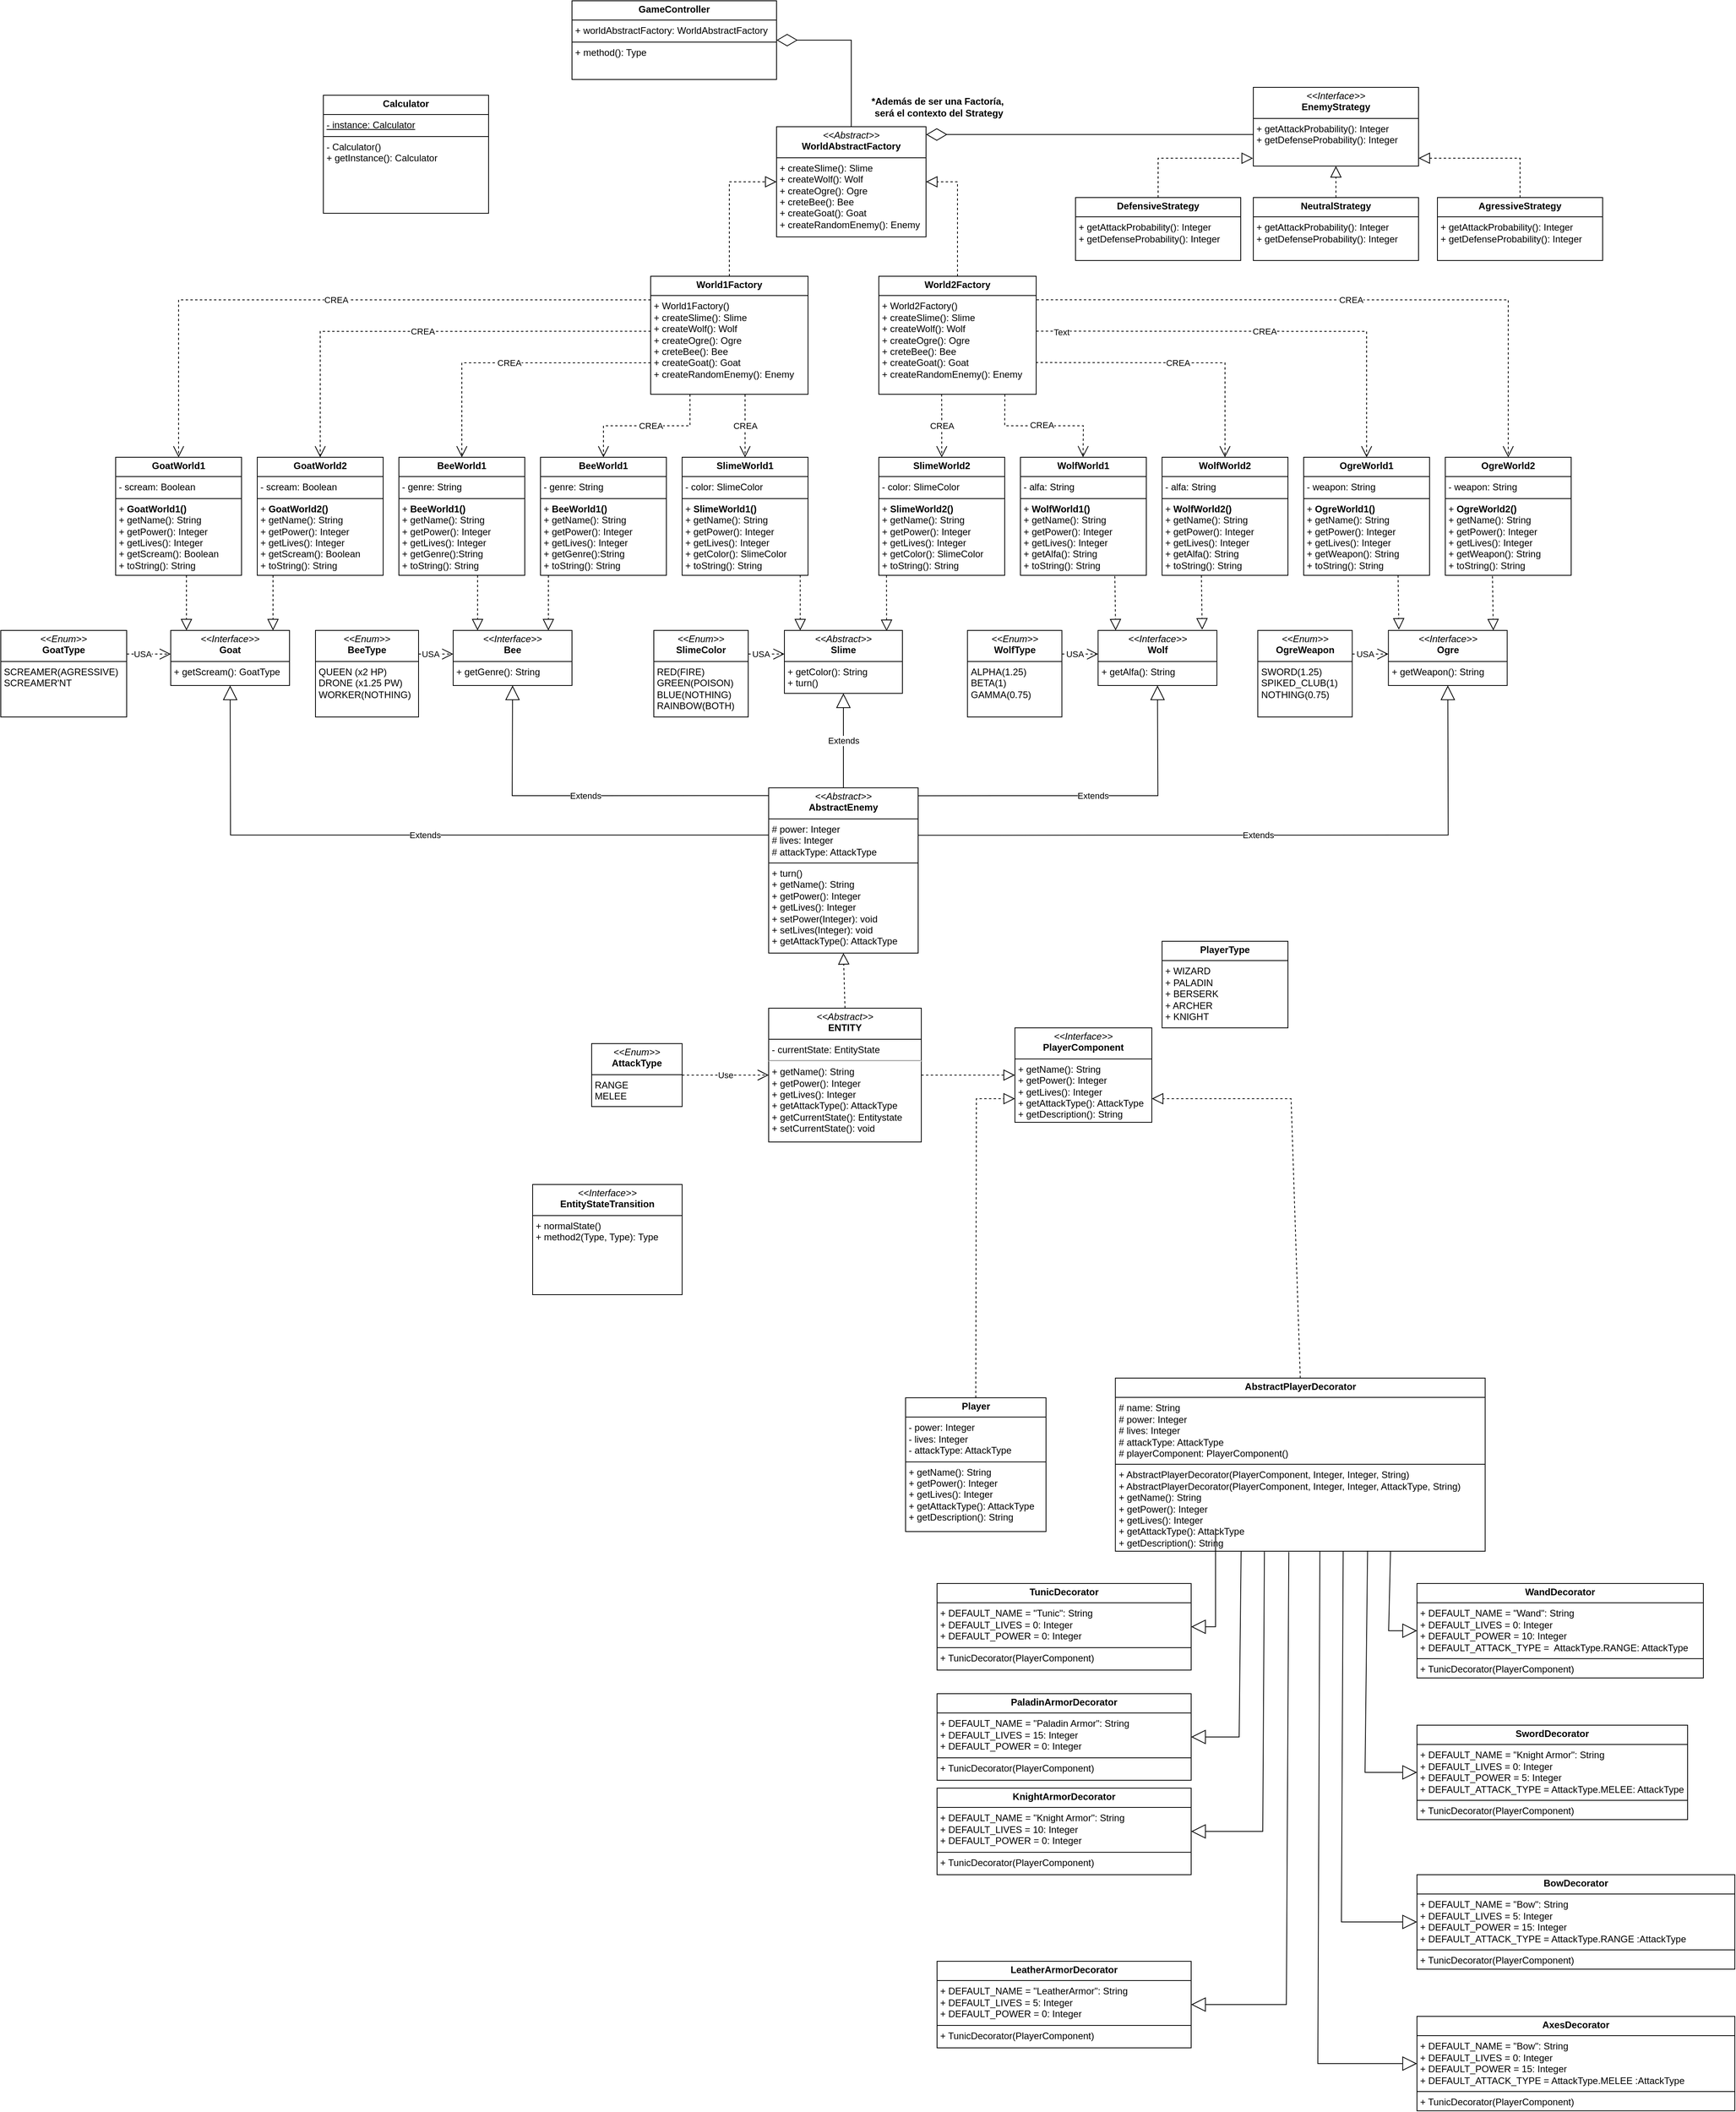 <mxfile version="24.2.2" type="device">
  <diagram id="C5RBs43oDa-KdzZeNtuy" name="Page-1">
    <mxGraphModel dx="7037" dy="4100" grid="1" gridSize="10" guides="1" tooltips="1" connect="1" arrows="1" fold="1" page="1" pageScale="1" pageWidth="827" pageHeight="1169" background="#ffffff" math="0" shadow="0">
      <root>
        <mxCell id="WIyWlLk6GJQsqaUBKTNV-0" />
        <mxCell id="WIyWlLk6GJQsqaUBKTNV-1" parent="WIyWlLk6GJQsqaUBKTNV-0" />
        <mxCell id="h7VzVAKM7qoOcqU1yWMS-0" value="&lt;p style=&quot;margin:0px;margin-top:4px;text-align:center;&quot;&gt;&lt;b&gt;GameController&lt;/b&gt;&lt;/p&gt;&lt;hr size=&quot;1&quot; style=&quot;border-style:solid;&quot;&gt;&lt;p style=&quot;margin:0px;margin-left:4px;&quot;&gt;+ worldAbstractFactory: WorldAbstractFactory&lt;/p&gt;&lt;hr size=&quot;1&quot; style=&quot;border-style:solid;&quot;&gt;&lt;p style=&quot;margin:0px;margin-left:4px;&quot;&gt;+ method(): Type&lt;/p&gt;" style="verticalAlign=top;align=left;overflow=fill;html=1;whiteSpace=wrap;rounded=0;" parent="WIyWlLk6GJQsqaUBKTNV-1" vertex="1">
          <mxGeometry x="-74" y="110" width="260" height="100" as="geometry" />
        </mxCell>
        <mxCell id="h7VzVAKM7qoOcqU1yWMS-2" value="&lt;p style=&quot;margin:0px;margin-top:4px;text-align:center;&quot;&gt;&lt;i&gt;&amp;lt;&amp;lt;Abstract&amp;gt;&amp;gt;&lt;/i&gt;&lt;br&gt;&lt;b&gt;WorldAbstractFactory&lt;/b&gt;&lt;/p&gt;&lt;hr size=&quot;1&quot; style=&quot;border-style:solid;&quot;&gt;&lt;p style=&quot;margin:0px;margin-left:4px;&quot;&gt;&lt;/p&gt;&lt;p style=&quot;margin: 0px 0px 0px 4px;&quot;&gt;+ createSlime(): Slime&lt;/p&gt;&lt;p style=&quot;margin: 0px 0px 0px 4px;&quot;&gt;+ createWolf(): Wolf&lt;/p&gt;&lt;p style=&quot;margin: 0px 0px 0px 4px;&quot;&gt;+ createOgre(): Ogre&lt;/p&gt;&lt;p style=&quot;margin: 0px 0px 0px 4px;&quot;&gt;+ creteBee(): Bee&lt;/p&gt;&lt;p style=&quot;margin: 0px 0px 0px 4px;&quot;&gt;+ createGoat(): Goat&lt;br&gt;&lt;/p&gt;&lt;p style=&quot;margin: 0px 0px 0px 4px;&quot;&gt;+ createRandomEnemy(): Enemy&lt;/p&gt;" style="verticalAlign=top;align=left;overflow=fill;html=1;whiteSpace=wrap;rounded=0;" parent="WIyWlLk6GJQsqaUBKTNV-1" vertex="1">
          <mxGeometry x="186" y="270" width="190" height="140" as="geometry" />
        </mxCell>
        <mxCell id="h7VzVAKM7qoOcqU1yWMS-4" value="" style="endArrow=diamondThin;endFill=0;endSize=24;html=1;rounded=0;entryX=1;entryY=0.5;entryDx=0;entryDy=0;exitX=0.5;exitY=0;exitDx=0;exitDy=0;" parent="WIyWlLk6GJQsqaUBKTNV-1" source="h7VzVAKM7qoOcqU1yWMS-2" target="h7VzVAKM7qoOcqU1yWMS-0" edge="1">
          <mxGeometry width="160" relative="1" as="geometry">
            <mxPoint x="296" y="280" as="sourcePoint" />
            <mxPoint x="385" y="180" as="targetPoint" />
            <Array as="points">
              <mxPoint x="281" y="160" />
            </Array>
          </mxGeometry>
        </mxCell>
        <mxCell id="h7VzVAKM7qoOcqU1yWMS-5" value="&lt;p style=&quot;margin:0px;margin-top:4px;text-align:center;&quot;&gt;&lt;b&gt;World1Factory&lt;/b&gt;&lt;/p&gt;&lt;hr size=&quot;1&quot; style=&quot;border-style:solid;&quot;&gt;&lt;p style=&quot;margin:0px;margin-left:4px;&quot;&gt;&lt;/p&gt;&lt;p style=&quot;margin:0px;margin-left:4px;&quot;&gt;+ World1Factory()&lt;br&gt;&lt;/p&gt;&lt;p style=&quot;margin:0px;margin-left:4px;&quot;&gt;+ createSlime(): Slime&lt;/p&gt;&lt;p style=&quot;margin:0px;margin-left:4px;&quot;&gt;+ createWolf(): Wolf&lt;/p&gt;&lt;p style=&quot;margin:0px;margin-left:4px;&quot;&gt;+ createOgre(): Ogre&lt;/p&gt;&lt;p style=&quot;margin:0px;margin-left:4px;&quot;&gt;+ creteBee(): Bee&lt;/p&gt;&lt;p style=&quot;margin:0px;margin-left:4px;&quot;&gt;+ createGoat(): Goat&lt;br&gt;&lt;/p&gt;&lt;p style=&quot;margin:0px;margin-left:4px;&quot;&gt;+ createRandomEnemy(): Enemy&lt;/p&gt;" style="verticalAlign=top;align=left;overflow=fill;html=1;whiteSpace=wrap;rounded=0;" parent="WIyWlLk6GJQsqaUBKTNV-1" vertex="1">
          <mxGeometry x="26" y="460" width="200" height="150" as="geometry" />
        </mxCell>
        <mxCell id="h7VzVAKM7qoOcqU1yWMS-7" value="" style="endArrow=block;dashed=1;endFill=0;endSize=12;html=1;rounded=0;entryX=0;entryY=0.5;entryDx=0;entryDy=0;exitX=0.5;exitY=0;exitDx=0;exitDy=0;" parent="WIyWlLk6GJQsqaUBKTNV-1" source="h7VzVAKM7qoOcqU1yWMS-5" target="h7VzVAKM7qoOcqU1yWMS-2" edge="1">
          <mxGeometry width="160" relative="1" as="geometry">
            <mxPoint x="126" y="430" as="sourcePoint" />
            <mxPoint x="166" y="460" as="targetPoint" />
            <Array as="points">
              <mxPoint x="126" y="340" />
            </Array>
          </mxGeometry>
        </mxCell>
        <mxCell id="h7VzVAKM7qoOcqU1yWMS-8" value="" style="endArrow=block;dashed=1;endFill=0;endSize=12;html=1;rounded=0;entryX=1;entryY=0.5;entryDx=0;entryDy=0;exitX=0.5;exitY=0;exitDx=0;exitDy=0;" parent="WIyWlLk6GJQsqaUBKTNV-1" source="h7VzVAKM7qoOcqU1yWMS-9" target="h7VzVAKM7qoOcqU1yWMS-2" edge="1">
          <mxGeometry width="160" relative="1" as="geometry">
            <mxPoint x="416" y="430" as="sourcePoint" />
            <mxPoint x="466" y="330" as="targetPoint" />
            <Array as="points">
              <mxPoint x="416" y="340" />
            </Array>
          </mxGeometry>
        </mxCell>
        <mxCell id="h7VzVAKM7qoOcqU1yWMS-9" value="&lt;p style=&quot;margin:0px;margin-top:4px;text-align:center;&quot;&gt;&lt;b&gt;World2Factory&lt;/b&gt;&lt;/p&gt;&lt;hr size=&quot;1&quot; style=&quot;border-style:solid;&quot;&gt;&lt;p style=&quot;margin:0px;margin-left:4px;&quot;&gt;&lt;/p&gt;&lt;p style=&quot;margin:0px;margin-left:4px;&quot;&gt;+ World2Factory()&lt;br&gt;&lt;/p&gt;&lt;p style=&quot;margin:0px;margin-left:4px;&quot;&gt;+ createSlime(): Slime&lt;/p&gt;&lt;p style=&quot;margin:0px;margin-left:4px;&quot;&gt;+ createWolf(): Wolf&lt;/p&gt;&lt;p style=&quot;margin:0px;margin-left:4px;&quot;&gt;+ createOgre(): Ogre&lt;/p&gt;&lt;p style=&quot;margin:0px;margin-left:4px;&quot;&gt;+ creteBee(): Bee&lt;/p&gt;&lt;p style=&quot;margin:0px;margin-left:4px;&quot;&gt;+ createGoat(): Goat&lt;br&gt;&lt;/p&gt;&lt;p style=&quot;margin:0px;margin-left:4px;&quot;&gt;+ createRandomEnemy(): Enemy&lt;/p&gt;" style="verticalAlign=top;align=left;overflow=fill;html=1;whiteSpace=wrap;rounded=0;" parent="WIyWlLk6GJQsqaUBKTNV-1" vertex="1">
          <mxGeometry x="316" y="460" width="200" height="150" as="geometry" />
        </mxCell>
        <mxCell id="h7VzVAKM7qoOcqU1yWMS-10" value="" style="endArrow=open;endSize=12;dashed=1;html=1;rounded=0;exitX=0.6;exitY=1.002;exitDx=0;exitDy=0;entryX=0.5;entryY=0;entryDx=0;entryDy=0;exitPerimeter=0;" parent="WIyWlLk6GJQsqaUBKTNV-1" source="h7VzVAKM7qoOcqU1yWMS-5" target="h7VzVAKM7qoOcqU1yWMS-25" edge="1">
          <mxGeometry width="160" relative="1" as="geometry">
            <mxPoint x="140" y="700" as="sourcePoint" />
            <mxPoint x="186.0" y="700" as="targetPoint" />
            <Array as="points">
              <mxPoint x="146" y="650" />
              <mxPoint x="146" y="670" />
            </Array>
          </mxGeometry>
        </mxCell>
        <mxCell id="h7VzVAKM7qoOcqU1yWMS-45" value="CREA" style="edgeLabel;html=1;align=center;verticalAlign=middle;resizable=0;points=[];rounded=0;" parent="h7VzVAKM7qoOcqU1yWMS-10" vertex="1" connectable="0">
          <mxGeometry x="-0.038" y="1" relative="1" as="geometry">
            <mxPoint x="-1" y="1" as="offset" />
          </mxGeometry>
        </mxCell>
        <mxCell id="h7VzVAKM7qoOcqU1yWMS-11" value="*Además de ser una Factoría,&amp;nbsp;&lt;div&gt;será el contexto del Strategy&lt;/div&gt;" style="text;align=center;fontStyle=1;verticalAlign=middle;spacingLeft=3;spacingRight=3;strokeColor=none;rotatable=0;points=[[0,0.5],[1,0.5]];portConstraint=eastwest;html=1;rounded=0;" parent="WIyWlLk6GJQsqaUBKTNV-1" vertex="1">
          <mxGeometry x="327" y="230" width="130" height="30" as="geometry" />
        </mxCell>
        <mxCell id="h7VzVAKM7qoOcqU1yWMS-12" value="" style="endArrow=open;endSize=12;dashed=1;html=1;rounded=0;exitX=0.399;exitY=0.999;exitDx=0;exitDy=0;entryX=0.5;entryY=0;entryDx=0;entryDy=0;exitPerimeter=0;" parent="WIyWlLk6GJQsqaUBKTNV-1" source="h7VzVAKM7qoOcqU1yWMS-9" target="h7VzVAKM7qoOcqU1yWMS-26" edge="1">
          <mxGeometry width="160" relative="1" as="geometry">
            <mxPoint x="436" y="640" as="sourcePoint" />
            <mxPoint x="376.0" y="700" as="targetPoint" />
            <Array as="points">
              <mxPoint x="396" y="630" />
              <mxPoint x="396" y="650" />
            </Array>
          </mxGeometry>
        </mxCell>
        <mxCell id="RkuZWBZad0J67WNa_hbr-6" value="CREA" style="edgeLabel;html=1;align=center;verticalAlign=middle;resizable=0;points=[];rounded=0;" parent="h7VzVAKM7qoOcqU1yWMS-12" vertex="1" connectable="0">
          <mxGeometry x="-0.447" y="-1" relative="1" as="geometry">
            <mxPoint x="1" y="18" as="offset" />
          </mxGeometry>
        </mxCell>
        <mxCell id="h7VzVAKM7qoOcqU1yWMS-18" value="&lt;p style=&quot;margin:0px;margin-top:4px;text-align:center;&quot;&gt;&lt;i&gt;&amp;lt;&amp;lt;Abstract&amp;gt;&amp;gt;&lt;/i&gt;&lt;br&gt;&lt;b&gt;Slime&lt;/b&gt;&lt;/p&gt;&lt;hr size=&quot;1&quot; style=&quot;border-style:solid;&quot;&gt;&lt;p style=&quot;margin:0px;margin-left:4px;&quot;&gt;&lt;/p&gt;&lt;p style=&quot;margin:0px;margin-left:4px;&quot;&gt;+ getColor(): String&lt;/p&gt;&lt;p style=&quot;margin:0px;margin-left:4px;&quot;&gt;+ turn()&lt;/p&gt;" style="verticalAlign=top;align=left;overflow=fill;html=1;whiteSpace=wrap;rounded=0;" parent="WIyWlLk6GJQsqaUBKTNV-1" vertex="1">
          <mxGeometry x="196" y="910" width="150" height="80" as="geometry" />
        </mxCell>
        <mxCell id="h7VzVAKM7qoOcqU1yWMS-19" value="&lt;p style=&quot;margin:0px;margin-top:4px;text-align:center;&quot;&gt;&lt;i&gt;&amp;lt;&amp;lt;Interface&amp;gt;&amp;gt;&lt;/i&gt;&lt;br&gt;&lt;b&gt;Wolf&lt;/b&gt;&lt;/p&gt;&lt;hr size=&quot;1&quot; style=&quot;border-style:solid;&quot;&gt;&lt;p style=&quot;margin:0px;margin-left:4px;&quot;&gt;&lt;/p&gt;&lt;p style=&quot;margin:0px;margin-left:4px;&quot;&gt;+ getAlfa(): String&lt;/p&gt;" style="verticalAlign=top;align=left;overflow=fill;html=1;whiteSpace=wrap;rounded=0;" parent="WIyWlLk6GJQsqaUBKTNV-1" vertex="1">
          <mxGeometry x="594.69" y="910" width="151" height="70" as="geometry" />
        </mxCell>
        <mxCell id="h7VzVAKM7qoOcqU1yWMS-20" value="&lt;p style=&quot;margin:0px;margin-top:4px;text-align:center;&quot;&gt;&lt;i&gt;&amp;lt;&amp;lt;Interface&amp;gt;&amp;gt;&lt;/i&gt;&lt;br&gt;&lt;b&gt;Ogre&lt;/b&gt;&lt;/p&gt;&lt;hr size=&quot;1&quot; style=&quot;border-style:solid;&quot;&gt;&lt;p style=&quot;margin:0px;margin-left:4px;&quot;&gt;&lt;/p&gt;&lt;p style=&quot;margin:0px;margin-left:4px;&quot;&gt;+ getWeapon(): String&lt;/p&gt;" style="verticalAlign=top;align=left;overflow=fill;html=1;whiteSpace=wrap;rounded=0;" parent="WIyWlLk6GJQsqaUBKTNV-1" vertex="1">
          <mxGeometry x="963.69" y="910" width="151" height="70" as="geometry" />
        </mxCell>
        <mxCell id="h7VzVAKM7qoOcqU1yWMS-21" value="&lt;p style=&quot;margin:0px;margin-top:4px;text-align:center;&quot;&gt;&lt;i&gt;&amp;lt;&amp;lt;Interface&amp;gt;&amp;gt;&lt;/i&gt;&lt;br&gt;&lt;b&gt;Bee&lt;/b&gt;&lt;/p&gt;&lt;hr size=&quot;1&quot; style=&quot;border-style:solid;&quot;&gt;&lt;p style=&quot;margin:0px;margin-left:4px;&quot;&gt;&lt;/p&gt;&lt;p style=&quot;margin:0px;margin-left:4px;&quot;&gt;+ getGenre(): String&lt;/p&gt;" style="verticalAlign=top;align=left;overflow=fill;html=1;whiteSpace=wrap;rounded=0;" parent="WIyWlLk6GJQsqaUBKTNV-1" vertex="1">
          <mxGeometry x="-225" y="910" width="151" height="70" as="geometry" />
        </mxCell>
        <mxCell id="h7VzVAKM7qoOcqU1yWMS-22" value="&lt;p style=&quot;margin:0px;margin-top:4px;text-align:center;&quot;&gt;&lt;i&gt;&amp;lt;&amp;lt;Interface&amp;gt;&amp;gt;&lt;/i&gt;&lt;br&gt;&lt;b&gt;Goat&lt;/b&gt;&lt;/p&gt;&lt;hr size=&quot;1&quot; style=&quot;border-style:solid;&quot;&gt;&lt;p style=&quot;margin:0px;margin-left:4px;&quot;&gt;&lt;/p&gt;&lt;p style=&quot;margin:0px;margin-left:4px;&quot;&gt;+ getScream(): GoatType&lt;/p&gt;" style="verticalAlign=top;align=left;overflow=fill;html=1;whiteSpace=wrap;rounded=0;" parent="WIyWlLk6GJQsqaUBKTNV-1" vertex="1">
          <mxGeometry x="-584" y="910" width="151" height="70" as="geometry" />
        </mxCell>
        <mxCell id="h7VzVAKM7qoOcqU1yWMS-25" value="&lt;p style=&quot;margin:0px;margin-top:4px;text-align:center;&quot;&gt;&lt;b&gt;SlimeWorld1&lt;/b&gt;&lt;/p&gt;&lt;hr size=&quot;1&quot; style=&quot;border-style:solid;&quot;&gt;&lt;p style=&quot;margin:0px;margin-left:4px;&quot;&gt;- color: SlimeColor&lt;/p&gt;&lt;hr size=&quot;1&quot; style=&quot;border-style:solid;&quot;&gt;&lt;p style=&quot;margin:0px;margin-left:4px;&quot;&gt;+&amp;nbsp;&lt;b style=&quot;background-color: initial; text-align: center;&quot;&gt;SlimeWorld1()&lt;/b&gt;&lt;/p&gt;&lt;p style=&quot;margin:0px;margin-left:4px;&quot;&gt;+ getName(): String&lt;/p&gt;&lt;p style=&quot;margin:0px;margin-left:4px;&quot;&gt;+ getPower(): Integer&lt;/p&gt;&lt;p style=&quot;margin:0px;margin-left:4px;&quot;&gt;+ getLives(): Integer&lt;/p&gt;&lt;p style=&quot;margin:0px;margin-left:4px;&quot;&gt;+ getColor(): SlimeColor&lt;/p&gt;&lt;p style=&quot;margin:0px;margin-left:4px;&quot;&gt;+ toString(): String&lt;/p&gt;" style="verticalAlign=top;align=left;overflow=fill;html=1;whiteSpace=wrap;rounded=0;" parent="WIyWlLk6GJQsqaUBKTNV-1" vertex="1">
          <mxGeometry x="66" y="690" width="160" height="150" as="geometry" />
        </mxCell>
        <mxCell id="h7VzVAKM7qoOcqU1yWMS-26" value="&lt;p style=&quot;margin:0px;margin-top:4px;text-align:center;&quot;&gt;&lt;b&gt;SlimeWorld2&lt;/b&gt;&lt;/p&gt;&lt;hr size=&quot;1&quot; style=&quot;border-style:solid;&quot;&gt;&lt;p style=&quot;margin:0px;margin-left:4px;&quot;&gt;- color: SlimeColor&lt;/p&gt;&lt;hr size=&quot;1&quot; style=&quot;border-style:solid;&quot;&gt;&lt;p style=&quot;margin:0px;margin-left:4px;&quot;&gt;+&amp;nbsp;&lt;b style=&quot;background-color: initial; text-align: center;&quot;&gt;SlimeWorld2()&lt;/b&gt;&lt;/p&gt;&lt;p style=&quot;margin:0px;margin-left:4px;&quot;&gt;+ getName(): String&lt;/p&gt;&lt;p style=&quot;margin:0px;margin-left:4px;&quot;&gt;+ getPower(): Integer&lt;/p&gt;&lt;p style=&quot;margin:0px;margin-left:4px;&quot;&gt;+ getLives(): Integer&lt;/p&gt;&lt;p style=&quot;margin:0px;margin-left:4px;&quot;&gt;+ getColor(): SlimeColor&lt;/p&gt;&lt;p style=&quot;margin:0px;margin-left:4px;&quot;&gt;+ toString(): String&lt;/p&gt;" style="verticalAlign=top;align=left;overflow=fill;html=1;whiteSpace=wrap;rounded=0;" parent="WIyWlLk6GJQsqaUBKTNV-1" vertex="1">
          <mxGeometry x="316" y="690" width="160" height="150" as="geometry" />
        </mxCell>
        <mxCell id="h7VzVAKM7qoOcqU1yWMS-30" value="&lt;p style=&quot;margin:0px;margin-top:4px;text-align:center;&quot;&gt;&lt;i&gt;&amp;lt;&amp;lt;Enum&amp;gt;&amp;gt;&lt;/i&gt;&lt;br&gt;&lt;b&gt;SlimeColor&lt;/b&gt;&lt;/p&gt;&lt;hr size=&quot;1&quot; style=&quot;border-style:solid;&quot;&gt;&lt;p style=&quot;margin:0px;margin-left:4px;&quot;&gt;RED(FIRE)&lt;/p&gt;&lt;p style=&quot;margin:0px;margin-left:4px;&quot;&gt;GREEN(POISON)&lt;/p&gt;&lt;p style=&quot;margin:0px;margin-left:4px;&quot;&gt;BLUE(NOTHING)&lt;/p&gt;&lt;p style=&quot;margin:0px;margin-left:4px;&quot;&gt;RAINBOW(BOTH)&lt;/p&gt;" style="verticalAlign=top;align=left;overflow=fill;html=1;whiteSpace=wrap;rounded=0;" parent="WIyWlLk6GJQsqaUBKTNV-1" vertex="1">
          <mxGeometry x="30" y="910" width="120" height="110" as="geometry" />
        </mxCell>
        <mxCell id="h7VzVAKM7qoOcqU1yWMS-31" value="&lt;p style=&quot;margin:0px;margin-top:4px;text-align:center;&quot;&gt;&lt;i&gt;&amp;lt;&amp;lt;Interface&amp;gt;&amp;gt;&lt;/i&gt;&lt;br&gt;&lt;b&gt;EnemyStrategy&lt;/b&gt;&lt;/p&gt;&lt;hr size=&quot;1&quot; style=&quot;border-style:solid;&quot;&gt;&lt;p style=&quot;margin:0px;margin-left:4px;&quot;&gt;&lt;span style=&quot;background-color: initial;&quot;&gt;+ getAttackProbability(): Integer&lt;/span&gt;&lt;/p&gt;&lt;p style=&quot;margin:0px;margin-left:4px;&quot;&gt;&lt;span style=&quot;background-color: initial;&quot;&gt;+ getDefenseProbability(): Integer&lt;/span&gt;&lt;/p&gt;" style="verticalAlign=top;align=left;overflow=fill;html=1;whiteSpace=wrap;rounded=0;" parent="WIyWlLk6GJQsqaUBKTNV-1" vertex="1">
          <mxGeometry x="792" y="220" width="210" height="100" as="geometry" />
        </mxCell>
        <mxCell id="h7VzVAKM7qoOcqU1yWMS-32" value="" style="endArrow=diamondThin;endFill=0;endSize=24;html=1;rounded=0;exitX=-0.002;exitY=0.599;exitDx=0;exitDy=0;entryX=1.001;entryY=0.071;entryDx=0;entryDy=0;entryPerimeter=0;exitPerimeter=0;" parent="WIyWlLk6GJQsqaUBKTNV-1" source="h7VzVAKM7qoOcqU1yWMS-31" target="h7VzVAKM7qoOcqU1yWMS-2" edge="1">
          <mxGeometry width="160" relative="1" as="geometry">
            <mxPoint x="6" y="460" as="sourcePoint" />
            <mxPoint x="456" y="300" as="targetPoint" />
          </mxGeometry>
        </mxCell>
        <mxCell id="h7VzVAKM7qoOcqU1yWMS-33" value="&lt;p style=&quot;margin:0px;margin-top:4px;text-align:center;&quot;&gt;&lt;b&gt;DefensiveStrategy&lt;/b&gt;&lt;/p&gt;&lt;hr size=&quot;1&quot; style=&quot;border-style:solid;&quot;&gt;&lt;p style=&quot;margin: 0px 0px 0px 4px;&quot;&gt;&lt;span style=&quot;background-color: initial;&quot;&gt;+ getAttackProbability(): Integer&lt;/span&gt;&lt;/p&gt;&lt;p style=&quot;margin: 0px 0px 0px 4px;&quot;&gt;&lt;span style=&quot;background-color: initial;&quot;&gt;+ getDefenseProbability(): Integer&lt;/span&gt;&lt;/p&gt;" style="verticalAlign=top;align=left;overflow=fill;html=1;whiteSpace=wrap;rounded=0;" parent="WIyWlLk6GJQsqaUBKTNV-1" vertex="1">
          <mxGeometry x="566" y="360" width="210" height="80" as="geometry" />
        </mxCell>
        <mxCell id="h7VzVAKM7qoOcqU1yWMS-34" value="&lt;p style=&quot;margin:0px;margin-top:4px;text-align:center;&quot;&gt;&lt;b&gt;NeutralStrategy&lt;/b&gt;&lt;/p&gt;&lt;hr size=&quot;1&quot; style=&quot;border-style:solid;&quot;&gt;&lt;p style=&quot;margin: 0px 0px 0px 4px;&quot;&gt;&lt;span style=&quot;background-color: initial;&quot;&gt;+ getAttackProbability(): Integer&lt;/span&gt;&lt;/p&gt;&lt;p style=&quot;margin: 0px 0px 0px 4px;&quot;&gt;&lt;span style=&quot;background-color: initial;&quot;&gt;+ getDefenseProbability(): Integer&lt;/span&gt;&lt;/p&gt;" style="verticalAlign=top;align=left;overflow=fill;html=1;whiteSpace=wrap;rounded=0;" parent="WIyWlLk6GJQsqaUBKTNV-1" vertex="1">
          <mxGeometry x="792" y="360" width="210" height="80" as="geometry" />
        </mxCell>
        <mxCell id="h7VzVAKM7qoOcqU1yWMS-35" value="&lt;p style=&quot;margin:0px;margin-top:4px;text-align:center;&quot;&gt;&lt;b&gt;AgressiveStrategy&lt;/b&gt;&lt;/p&gt;&lt;hr size=&quot;1&quot; style=&quot;border-style:solid;&quot;&gt;&lt;p style=&quot;margin: 0px 0px 0px 4px;&quot;&gt;&lt;span style=&quot;background-color: initial;&quot;&gt;+ getAttackProbability(): Integer&lt;/span&gt;&lt;/p&gt;&lt;p style=&quot;margin: 0px 0px 0px 4px;&quot;&gt;&lt;span style=&quot;background-color: initial;&quot;&gt;+ getDefenseProbability(): Integer&lt;/span&gt;&lt;/p&gt;" style="verticalAlign=top;align=left;overflow=fill;html=1;whiteSpace=wrap;rounded=0;" parent="WIyWlLk6GJQsqaUBKTNV-1" vertex="1">
          <mxGeometry x="1026" y="360" width="210" height="80" as="geometry" />
        </mxCell>
        <mxCell id="h7VzVAKM7qoOcqU1yWMS-36" value="" style="endArrow=block;dashed=1;endFill=0;endSize=12;html=1;rounded=0;entryX=-0.002;entryY=0.901;entryDx=0;entryDy=0;exitX=0.5;exitY=0;exitDx=0;exitDy=0;entryPerimeter=0;" parent="WIyWlLk6GJQsqaUBKTNV-1" source="h7VzVAKM7qoOcqU1yWMS-33" target="h7VzVAKM7qoOcqU1yWMS-31" edge="1">
          <mxGeometry width="160" relative="1" as="geometry">
            <mxPoint x="456" y="500" as="sourcePoint" />
            <mxPoint x="616" y="500" as="targetPoint" />
            <Array as="points">
              <mxPoint x="671" y="310" />
            </Array>
          </mxGeometry>
        </mxCell>
        <mxCell id="h7VzVAKM7qoOcqU1yWMS-37" value="" style="endArrow=block;dashed=1;endFill=0;endSize=12;html=1;rounded=0;entryX=1;entryY=0.9;entryDx=0;entryDy=0;exitX=0.5;exitY=0;exitDx=0;exitDy=0;entryPerimeter=0;" parent="WIyWlLk6GJQsqaUBKTNV-1" source="h7VzVAKM7qoOcqU1yWMS-35" target="h7VzVAKM7qoOcqU1yWMS-31" edge="1">
          <mxGeometry width="160" relative="1" as="geometry">
            <mxPoint x="1111" y="360" as="sourcePoint" />
            <mxPoint x="1216" y="270" as="targetPoint" />
            <Array as="points">
              <mxPoint x="1131" y="310" />
            </Array>
          </mxGeometry>
        </mxCell>
        <mxCell id="h7VzVAKM7qoOcqU1yWMS-38" value="" style="endArrow=block;dashed=1;endFill=0;endSize=12;html=1;rounded=0;exitX=0.5;exitY=0;exitDx=0;exitDy=0;entryX=0.5;entryY=1;entryDx=0;entryDy=0;" parent="WIyWlLk6GJQsqaUBKTNV-1" source="h7VzVAKM7qoOcqU1yWMS-34" target="h7VzVAKM7qoOcqU1yWMS-31" edge="1">
          <mxGeometry width="160" relative="1" as="geometry">
            <mxPoint x="546" y="600" as="sourcePoint" />
            <mxPoint x="896" y="320" as="targetPoint" />
          </mxGeometry>
        </mxCell>
        <mxCell id="h7VzVAKM7qoOcqU1yWMS-39" value="&lt;p style=&quot;margin:0px;margin-top:4px;text-align:center;&quot;&gt;&lt;i&gt;&amp;lt;&amp;lt;Enum&amp;gt;&amp;gt;&lt;/i&gt;&lt;br&gt;&lt;b&gt;AttackType&lt;/b&gt;&lt;/p&gt;&lt;hr size=&quot;1&quot; style=&quot;border-style:solid;&quot;&gt;&lt;p style=&quot;margin:0px;margin-left:4px;&quot;&gt;RANGE&lt;/p&gt;&lt;p style=&quot;margin:0px;margin-left:4px;&quot;&gt;MELEE&lt;/p&gt;" style="verticalAlign=top;align=left;overflow=fill;html=1;whiteSpace=wrap;rounded=0;" parent="WIyWlLk6GJQsqaUBKTNV-1" vertex="1">
          <mxGeometry x="-49" y="1435" width="115" height="80" as="geometry" />
        </mxCell>
        <mxCell id="h7VzVAKM7qoOcqU1yWMS-40" value="&lt;p style=&quot;margin:0px;margin-top:4px;text-align:center;&quot;&gt;&lt;i&gt;&amp;lt;&amp;lt;Abstract&amp;gt;&amp;gt;&lt;/i&gt;&lt;br&gt;&lt;b&gt;AbstractEnemy&lt;/b&gt;&lt;/p&gt;&lt;hr size=&quot;1&quot; style=&quot;border-style:solid;&quot;&gt;&lt;p style=&quot;margin:0px;margin-left:4px;&quot;&gt;# power: Integer&lt;/p&gt;&lt;p style=&quot;margin:0px;margin-left:4px;&quot;&gt;# lives: Integer&lt;/p&gt;&lt;p style=&quot;margin:0px;margin-left:4px;&quot;&gt;# attackType: AttackType&lt;/p&gt;&lt;hr size=&quot;1&quot; style=&quot;border-style:solid;&quot;&gt;&lt;p style=&quot;margin: 0px 0px 0px 4px;&quot;&gt;+ turn()&lt;/p&gt;&lt;p style=&quot;margin: 0px 0px 0px 4px;&quot;&gt;+ getName(): String&lt;/p&gt;&lt;p style=&quot;margin: 0px 0px 0px 4px;&quot;&gt;+ getPower(): Integer&lt;/p&gt;&lt;p style=&quot;margin: 0px 0px 0px 4px;&quot;&gt;+ getLives(): Integer&lt;/p&gt;&lt;p style=&quot;margin: 0px 0px 0px 4px;&quot;&gt;+ setPower(Integer): void&lt;br&gt;&lt;/p&gt;&lt;p style=&quot;margin: 0px 0px 0px 4px;&quot;&gt;+ setLives(Integer): void&lt;br&gt;&lt;/p&gt;&lt;p style=&quot;margin: 0px 0px 0px 4px;&quot;&gt;&lt;span style=&quot;background-color: initial;&quot;&gt;+ getAttackType(): AttackType&lt;/span&gt;&lt;br&gt;&lt;/p&gt;" style="verticalAlign=top;align=left;overflow=fill;html=1;whiteSpace=wrap;rounded=0;" parent="WIyWlLk6GJQsqaUBKTNV-1" vertex="1">
          <mxGeometry x="176" y="1110" width="190" height="210" as="geometry" />
        </mxCell>
        <mxCell id="h7VzVAKM7qoOcqU1yWMS-49" value="&lt;p style=&quot;margin:0px;margin-top:4px;text-align:center;&quot;&gt;&lt;i&gt;&amp;lt;&amp;lt;Abstract&amp;gt;&amp;gt;&lt;/i&gt;&lt;br&gt;&lt;b&gt;ENTITY&lt;/b&gt;&lt;/p&gt;&lt;hr size=&quot;1&quot; style=&quot;border-style:solid;&quot;&gt;&lt;p style=&quot;margin: 0px 0px 0px 4px;&quot;&gt;- currentState: EntityState&lt;/p&gt;&lt;hr&gt;&lt;p style=&quot;margin: 0px 0px 0px 4px;&quot;&gt;+ getName(): String&lt;/p&gt;&lt;p style=&quot;margin: 0px 0px 0px 4px;&quot;&gt;+ getPower(): Integer&lt;/p&gt;&lt;p style=&quot;margin: 0px 0px 0px 4px;&quot;&gt;+ getLives(): Integer&lt;/p&gt;&lt;p style=&quot;margin: 0px 0px 0px 4px;&quot;&gt;+ getAttackType(): AttackType&lt;/p&gt;&lt;p style=&quot;margin: 0px 0px 0px 4px;&quot;&gt;+ getCurrentState(): Entitystate&lt;/p&gt;&lt;p style=&quot;margin: 0px 0px 0px 4px;&quot;&gt;+ setCurrentState(): void&lt;/p&gt;" style="verticalAlign=top;align=left;overflow=fill;html=1;whiteSpace=wrap;rounded=0;" parent="WIyWlLk6GJQsqaUBKTNV-1" vertex="1">
          <mxGeometry x="176" y="1390" width="194" height="170" as="geometry" />
        </mxCell>
        <mxCell id="h7VzVAKM7qoOcqU1yWMS-50" value="Use" style="endArrow=open;endSize=12;dashed=1;html=1;rounded=0;entryX=0;entryY=0.5;entryDx=0;entryDy=0;exitX=1;exitY=0.5;exitDx=0;exitDy=0;" parent="WIyWlLk6GJQsqaUBKTNV-1" source="h7VzVAKM7qoOcqU1yWMS-39" target="h7VzVAKM7qoOcqU1yWMS-49" edge="1">
          <mxGeometry width="160" relative="1" as="geometry">
            <mxPoint x="-123" y="1580" as="sourcePoint" />
            <mxPoint x="37" y="1580" as="targetPoint" />
          </mxGeometry>
        </mxCell>
        <mxCell id="h7VzVAKM7qoOcqU1yWMS-51" value="" style="endArrow=block;dashed=1;endFill=0;endSize=12;html=1;rounded=0;entryX=0.5;entryY=1;entryDx=0;entryDy=0;exitX=0.5;exitY=0;exitDx=0;exitDy=0;" parent="WIyWlLk6GJQsqaUBKTNV-1" source="h7VzVAKM7qoOcqU1yWMS-49" target="h7VzVAKM7qoOcqU1yWMS-40" edge="1">
          <mxGeometry width="160" relative="1" as="geometry">
            <mxPoint x="147" y="1320" as="sourcePoint" />
            <mxPoint x="157" y="1390" as="targetPoint" />
          </mxGeometry>
        </mxCell>
        <mxCell id="h7VzVAKM7qoOcqU1yWMS-52" value="&lt;p style=&quot;margin:0px;margin-top:4px;text-align:center;&quot;&gt;&lt;b&gt;Player&lt;/b&gt;&lt;/p&gt;&lt;hr size=&quot;1&quot; style=&quot;border-style:solid;&quot;&gt;&lt;p style=&quot;margin: 0px 0px 0px 4px;&quot;&gt;- power: Integer&lt;/p&gt;&lt;p style=&quot;margin: 0px 0px 0px 4px;&quot;&gt;- lives: Integer&lt;/p&gt;&lt;p style=&quot;margin: 0px 0px 0px 4px;&quot;&gt;- attackType: AttackType&lt;br&gt;&lt;/p&gt;&lt;hr style=&quot;border-style: solid;&quot; size=&quot;1&quot;&gt;&lt;p style=&quot;margin: 0px 0px 0px 4px;&quot;&gt;+ getName(): String&lt;/p&gt;&lt;p style=&quot;margin: 0px 0px 0px 4px;&quot;&gt;+ getPower(): Integer&lt;/p&gt;&lt;p style=&quot;margin: 0px 0px 0px 4px;&quot;&gt;+ getLives(): Integer&lt;/p&gt;&lt;p style=&quot;margin: 0px 0px 0px 4px;&quot;&gt;+ getAttackType(): AttackType&lt;/p&gt;&lt;p style=&quot;margin: 0px 0px 0px 4px;&quot;&gt;+ getDescription(): String&lt;/p&gt;" style="verticalAlign=top;align=left;overflow=fill;html=1;whiteSpace=wrap;rounded=0;" parent="WIyWlLk6GJQsqaUBKTNV-1" vertex="1">
          <mxGeometry x="350" y="1885" width="178.5" height="170" as="geometry" />
        </mxCell>
        <mxCell id="RkuZWBZad0J67WNa_hbr-7" value="&lt;p style=&quot;margin:0px;margin-top:4px;text-align:center;&quot;&gt;&lt;b&gt;BeeWorld1&lt;/b&gt;&lt;/p&gt;&lt;hr size=&quot;1&quot; style=&quot;border-style:solid;&quot;&gt;&lt;p style=&quot;margin:0px;margin-left:4px;&quot;&gt;- genre: String&lt;/p&gt;&lt;hr size=&quot;1&quot; style=&quot;border-style:solid;&quot;&gt;&lt;p style=&quot;margin:0px;margin-left:4px;&quot;&gt;+&amp;nbsp;&lt;b style=&quot;text-align: center;&quot;&gt;BeeWorld1&lt;/b&gt;&lt;b style=&quot;background-color: initial; text-align: center;&quot;&gt;()&lt;/b&gt;&lt;/p&gt;&lt;p style=&quot;margin:0px;margin-left:4px;&quot;&gt;+ getName(): String&lt;/p&gt;&lt;p style=&quot;margin:0px;margin-left:4px;&quot;&gt;+ getPower(): Integer&lt;/p&gt;&lt;p style=&quot;margin:0px;margin-left:4px;&quot;&gt;+ getLives(): Integer&lt;/p&gt;&lt;p style=&quot;margin:0px;margin-left:4px;&quot;&gt;+ getGenre():String&amp;nbsp;&lt;/p&gt;&lt;p style=&quot;margin:0px;margin-left:4px;&quot;&gt;+ toString(): String&lt;/p&gt;" style="verticalAlign=top;align=left;overflow=fill;html=1;whiteSpace=wrap;rounded=0;" parent="WIyWlLk6GJQsqaUBKTNV-1" vertex="1">
          <mxGeometry x="-294" y="690" width="160" height="150" as="geometry" />
        </mxCell>
        <mxCell id="RkuZWBZad0J67WNa_hbr-8" value="&lt;p style=&quot;margin:0px;margin-top:4px;text-align:center;&quot;&gt;&lt;b&gt;BeeWorld1&lt;/b&gt;&lt;/p&gt;&lt;hr size=&quot;1&quot; style=&quot;border-style:solid;&quot;&gt;&lt;p style=&quot;margin:0px;margin-left:4px;&quot;&gt;- genre: String&lt;/p&gt;&lt;hr size=&quot;1&quot; style=&quot;border-style:solid;&quot;&gt;&lt;p style=&quot;margin:0px;margin-left:4px;&quot;&gt;+&amp;nbsp;&lt;b style=&quot;text-align: center;&quot;&gt;BeeWorld1&lt;/b&gt;&lt;b style=&quot;background-color: initial; text-align: center;&quot;&gt;()&lt;/b&gt;&lt;/p&gt;&lt;p style=&quot;margin:0px;margin-left:4px;&quot;&gt;+ getName(): String&lt;/p&gt;&lt;p style=&quot;margin:0px;margin-left:4px;&quot;&gt;+ getPower(): Integer&lt;/p&gt;&lt;p style=&quot;margin:0px;margin-left:4px;&quot;&gt;+ getLives(): Integer&lt;/p&gt;&lt;p style=&quot;margin:0px;margin-left:4px;&quot;&gt;+ getGenre():String&amp;nbsp;&lt;/p&gt;&lt;p style=&quot;margin:0px;margin-left:4px;&quot;&gt;+ toString(): String&lt;/p&gt;" style="verticalAlign=top;align=left;overflow=fill;html=1;whiteSpace=wrap;rounded=0;" parent="WIyWlLk6GJQsqaUBKTNV-1" vertex="1">
          <mxGeometry x="-114" y="690" width="160" height="150" as="geometry" />
        </mxCell>
        <mxCell id="RkuZWBZad0J67WNa_hbr-11" value="CREA" style="endArrow=open;endSize=12;dashed=1;html=1;rounded=0;entryX=0.5;entryY=0;entryDx=0;entryDy=0;" parent="WIyWlLk6GJQsqaUBKTNV-1" target="RkuZWBZad0J67WNa_hbr-7" edge="1">
          <mxGeometry width="160" relative="1" as="geometry">
            <mxPoint x="26" y="570" as="sourcePoint" />
            <mxPoint x="-174" y="609.13" as="targetPoint" />
            <Array as="points">
              <mxPoint x="-214" y="570" />
            </Array>
          </mxGeometry>
        </mxCell>
        <mxCell id="RkuZWBZad0J67WNa_hbr-12" value="CREA" style="endArrow=open;endSize=12;dashed=1;html=1;rounded=0;entryX=0.5;entryY=0;entryDx=0;entryDy=0;exitX=0.25;exitY=1;exitDx=0;exitDy=0;" parent="WIyWlLk6GJQsqaUBKTNV-1" source="h7VzVAKM7qoOcqU1yWMS-5" target="RkuZWBZad0J67WNa_hbr-8" edge="1">
          <mxGeometry x="-0.053" width="160" relative="1" as="geometry">
            <mxPoint x="26" y="580" as="sourcePoint" />
            <mxPoint x="-54" y="690" as="targetPoint" />
            <Array as="points">
              <mxPoint x="76" y="650" />
              <mxPoint x="-34" y="650" />
            </Array>
            <mxPoint as="offset" />
          </mxGeometry>
        </mxCell>
        <mxCell id="RkuZWBZad0J67WNa_hbr-13" value="" style="endArrow=block;dashed=1;endFill=0;endSize=12;html=1;rounded=0;entryX=0.866;entryY=0.01;entryDx=0;entryDy=0;entryPerimeter=0;exitX=0.061;exitY=1;exitDx=0;exitDy=0;exitPerimeter=0;" parent="WIyWlLk6GJQsqaUBKTNV-1" source="h7VzVAKM7qoOcqU1yWMS-26" target="h7VzVAKM7qoOcqU1yWMS-18" edge="1">
          <mxGeometry width="160" relative="1" as="geometry">
            <mxPoint x="356" y="840" as="sourcePoint" />
            <mxPoint x="356.95" y="909.12" as="targetPoint" />
          </mxGeometry>
        </mxCell>
        <mxCell id="RkuZWBZad0J67WNa_hbr-14" value="" style="endArrow=block;dashed=1;endFill=0;endSize=12;html=1;rounded=0;exitX=0.938;exitY=0.998;exitDx=0;exitDy=0;exitPerimeter=0;entryX=0.134;entryY=0;entryDx=0;entryDy=0;entryPerimeter=0;" parent="WIyWlLk6GJQsqaUBKTNV-1" source="h7VzVAKM7qoOcqU1yWMS-25" target="h7VzVAKM7qoOcqU1yWMS-18" edge="1">
          <mxGeometry width="160" relative="1" as="geometry">
            <mxPoint x="176" y="840" as="sourcePoint" />
            <mxPoint x="166" y="910" as="targetPoint" />
          </mxGeometry>
        </mxCell>
        <mxCell id="RkuZWBZad0J67WNa_hbr-15" value="" style="endArrow=block;dashed=1;endFill=0;endSize=12;html=1;rounded=0;exitX=0.75;exitY=1;exitDx=0;exitDy=0;" parent="WIyWlLk6GJQsqaUBKTNV-1" edge="1">
          <mxGeometry width="160" relative="1" as="geometry">
            <mxPoint x="-194" y="840" as="sourcePoint" />
            <mxPoint x="-194" y="910" as="targetPoint" />
          </mxGeometry>
        </mxCell>
        <mxCell id="RkuZWBZad0J67WNa_hbr-16" value="" style="endArrow=block;dashed=1;endFill=0;endSize=12;html=1;rounded=0;exitX=0.75;exitY=1;exitDx=0;exitDy=0;" parent="WIyWlLk6GJQsqaUBKTNV-1" edge="1">
          <mxGeometry width="160" relative="1" as="geometry">
            <mxPoint x="-104" y="840" as="sourcePoint" />
            <mxPoint x="-104" y="910" as="targetPoint" />
          </mxGeometry>
        </mxCell>
        <mxCell id="RkuZWBZad0J67WNa_hbr-17" value="&lt;p style=&quot;margin:0px;margin-top:4px;text-align:center;&quot;&gt;&lt;b&gt;WolfWorld1&lt;/b&gt;&lt;/p&gt;&lt;hr size=&quot;1&quot; style=&quot;border-style:solid;&quot;&gt;&lt;p style=&quot;margin:0px;margin-left:4px;&quot;&gt;- alfa: String&lt;/p&gt;&lt;hr size=&quot;1&quot; style=&quot;border-style:solid;&quot;&gt;&lt;p style=&quot;margin:0px;margin-left:4px;&quot;&gt;+&amp;nbsp;&lt;b style=&quot;text-align: center;&quot;&gt;WolfWorld1&lt;/b&gt;&lt;b style=&quot;background-color: initial; text-align: center;&quot;&gt;()&lt;/b&gt;&lt;/p&gt;&lt;p style=&quot;margin:0px;margin-left:4px;&quot;&gt;+ getName(): String&lt;/p&gt;&lt;p style=&quot;margin:0px;margin-left:4px;&quot;&gt;+ getPower(): Integer&lt;/p&gt;&lt;p style=&quot;margin:0px;margin-left:4px;&quot;&gt;+ getLives(): Integer&lt;/p&gt;&lt;p style=&quot;margin:0px;margin-left:4px;&quot;&gt;+ getAlfa(): String&lt;br&gt;&lt;/p&gt;&lt;p style=&quot;margin:0px;margin-left:4px;&quot;&gt;+ toString(): String&lt;/p&gt;" style="verticalAlign=top;align=left;overflow=fill;html=1;whiteSpace=wrap;rounded=0;" parent="WIyWlLk6GJQsqaUBKTNV-1" vertex="1">
          <mxGeometry x="496" y="690" width="160" height="150" as="geometry" />
        </mxCell>
        <mxCell id="RkuZWBZad0J67WNa_hbr-18" value="&lt;p style=&quot;margin:0px;margin-top:4px;text-align:center;&quot;&gt;&lt;b&gt;WolfWorld2&lt;/b&gt;&lt;/p&gt;&lt;hr size=&quot;1&quot; style=&quot;border-style:solid;&quot;&gt;&lt;p style=&quot;margin:0px;margin-left:4px;&quot;&gt;- alfa: String&lt;/p&gt;&lt;hr size=&quot;1&quot; style=&quot;border-style:solid;&quot;&gt;&lt;p style=&quot;margin:0px;margin-left:4px;&quot;&gt;+&amp;nbsp;&lt;b style=&quot;text-align: center;&quot;&gt;WolfWorld2&lt;/b&gt;&lt;b style=&quot;background-color: initial; text-align: center;&quot;&gt;()&lt;/b&gt;&lt;/p&gt;&lt;p style=&quot;margin:0px;margin-left:4px;&quot;&gt;+ getName(): String&lt;/p&gt;&lt;p style=&quot;margin:0px;margin-left:4px;&quot;&gt;+ getPower(): Integer&lt;/p&gt;&lt;p style=&quot;margin:0px;margin-left:4px;&quot;&gt;+ getLives(): Integer&lt;/p&gt;&lt;p style=&quot;margin:0px;margin-left:4px;&quot;&gt;+ getAlfa(): String&lt;/p&gt;&lt;p style=&quot;margin:0px;margin-left:4px;&quot;&gt;+ toString(): String&lt;/p&gt;" style="verticalAlign=top;align=left;overflow=fill;html=1;whiteSpace=wrap;rounded=0;" parent="WIyWlLk6GJQsqaUBKTNV-1" vertex="1">
          <mxGeometry x="676" y="690" width="160" height="150" as="geometry" />
        </mxCell>
        <mxCell id="RkuZWBZad0J67WNa_hbr-19" value="" style="endArrow=block;dashed=1;endFill=0;endSize=12;html=1;rounded=0;entryX=0.873;entryY=-0.011;entryDx=0;entryDy=0;entryPerimeter=0;" parent="WIyWlLk6GJQsqaUBKTNV-1" edge="1">
          <mxGeometry width="160" relative="1" as="geometry">
            <mxPoint x="616" y="841" as="sourcePoint" />
            <mxPoint x="617" y="910" as="targetPoint" />
          </mxGeometry>
        </mxCell>
        <mxCell id="RkuZWBZad0J67WNa_hbr-20" value="" style="endArrow=block;dashed=1;endFill=0;endSize=12;html=1;rounded=0;entryX=0.873;entryY=-0.011;entryDx=0;entryDy=0;entryPerimeter=0;" parent="WIyWlLk6GJQsqaUBKTNV-1" edge="1">
          <mxGeometry width="160" relative="1" as="geometry">
            <mxPoint x="726" y="840" as="sourcePoint" />
            <mxPoint x="727" y="909" as="targetPoint" />
          </mxGeometry>
        </mxCell>
        <mxCell id="RkuZWBZad0J67WNa_hbr-21" value="" style="endArrow=open;endSize=12;dashed=1;html=1;rounded=0;exitX=0.801;exitY=1.001;exitDx=0;exitDy=0;entryX=0.5;entryY=0;entryDx=0;entryDy=0;exitPerimeter=0;" parent="WIyWlLk6GJQsqaUBKTNV-1" source="h7VzVAKM7qoOcqU1yWMS-9" edge="1">
          <mxGeometry width="160" relative="1" as="geometry">
            <mxPoint x="566.0" y="610.0" as="sourcePoint" />
            <mxPoint x="575.57" y="689.85" as="targetPoint" />
            <Array as="points">
              <mxPoint x="476" y="650" />
              <mxPoint x="576" y="650" />
              <mxPoint x="575.57" y="689.85" />
            </Array>
          </mxGeometry>
        </mxCell>
        <mxCell id="RkuZWBZad0J67WNa_hbr-22" value="CREA" style="edgeLabel;html=1;align=center;verticalAlign=middle;resizable=0;points=[];rounded=0;" parent="RkuZWBZad0J67WNa_hbr-21" vertex="1" connectable="0">
          <mxGeometry x="-0.038" y="1" relative="1" as="geometry">
            <mxPoint as="offset" />
          </mxGeometry>
        </mxCell>
        <mxCell id="RkuZWBZad0J67WNa_hbr-25" value="CREA" style="endArrow=open;endSize=12;dashed=1;html=1;rounded=0;entryX=0.5;entryY=0;entryDx=0;entryDy=0;exitX=0.998;exitY=0.731;exitDx=0;exitDy=0;exitPerimeter=0;" parent="WIyWlLk6GJQsqaUBKTNV-1" source="h7VzVAKM7qoOcqU1yWMS-9" target="RkuZWBZad0J67WNa_hbr-18" edge="1">
          <mxGeometry width="160" relative="1" as="geometry">
            <mxPoint x="516" y="600" as="sourcePoint" />
            <mxPoint x="826" y="590" as="targetPoint" />
            <Array as="points">
              <mxPoint x="756" y="570" />
            </Array>
          </mxGeometry>
        </mxCell>
        <mxCell id="RkuZWBZad0J67WNa_hbr-26" value="&lt;p style=&quot;margin:0px;margin-top:4px;text-align:center;&quot;&gt;&lt;b&gt;OgreWorld1&lt;/b&gt;&lt;/p&gt;&lt;hr size=&quot;1&quot; style=&quot;border-style:solid;&quot;&gt;&lt;p style=&quot;margin:0px;margin-left:4px;&quot;&gt;- weapon: String&lt;/p&gt;&lt;hr size=&quot;1&quot; style=&quot;border-style:solid;&quot;&gt;&lt;p style=&quot;margin:0px;margin-left:4px;&quot;&gt;+&amp;nbsp;&lt;b style=&quot;text-align: center;&quot;&gt;OgreWorld1&lt;/b&gt;&lt;b style=&quot;background-color: initial; text-align: center;&quot;&gt;()&lt;/b&gt;&lt;/p&gt;&lt;p style=&quot;margin:0px;margin-left:4px;&quot;&gt;+ getName(): String&lt;/p&gt;&lt;p style=&quot;margin:0px;margin-left:4px;&quot;&gt;+ getPower(): Integer&lt;/p&gt;&lt;p style=&quot;margin:0px;margin-left:4px;&quot;&gt;+ getLives(): Integer&lt;/p&gt;&lt;p style=&quot;margin:0px;margin-left:4px;&quot;&gt;+ getWeapon(): String&lt;/p&gt;&lt;p style=&quot;margin:0px;margin-left:4px;&quot;&gt;+ toString(): String&lt;/p&gt;" style="verticalAlign=top;align=left;overflow=fill;html=1;whiteSpace=wrap;rounded=0;" parent="WIyWlLk6GJQsqaUBKTNV-1" vertex="1">
          <mxGeometry x="856" y="690" width="160" height="150" as="geometry" />
        </mxCell>
        <mxCell id="RkuZWBZad0J67WNa_hbr-27" value="CREA" style="endArrow=open;endSize=12;dashed=1;html=1;rounded=0;exitX=1.001;exitY=0.465;exitDx=0;exitDy=0;entryX=0.5;entryY=0;entryDx=0;entryDy=0;exitPerimeter=0;" parent="WIyWlLk6GJQsqaUBKTNV-1" source="h7VzVAKM7qoOcqU1yWMS-9" target="RkuZWBZad0J67WNa_hbr-26" edge="1">
          <mxGeometry width="160" relative="1" as="geometry">
            <mxPoint x="696" y="600" as="sourcePoint" />
            <mxPoint x="846" y="680" as="targetPoint" />
            <Array as="points">
              <mxPoint x="936" y="530" />
            </Array>
          </mxGeometry>
        </mxCell>
        <mxCell id="qmuJxNCA8qb5GWZH5QQA-0" value="Text" style="edgeLabel;html=1;align=center;verticalAlign=middle;resizable=0;points=[];" parent="RkuZWBZad0J67WNa_hbr-27" vertex="1" connectable="0">
          <mxGeometry x="-0.892" y="-1" relative="1" as="geometry">
            <mxPoint as="offset" />
          </mxGeometry>
        </mxCell>
        <mxCell id="RkuZWBZad0J67WNa_hbr-28" value="&lt;p style=&quot;margin:0px;margin-top:4px;text-align:center;&quot;&gt;&lt;b&gt;OgreWorld2&lt;/b&gt;&lt;/p&gt;&lt;hr size=&quot;1&quot; style=&quot;border-style:solid;&quot;&gt;&lt;p style=&quot;margin:0px;margin-left:4px;&quot;&gt;- weapon: String&lt;/p&gt;&lt;hr size=&quot;1&quot; style=&quot;border-style:solid;&quot;&gt;&lt;p style=&quot;margin:0px;margin-left:4px;&quot;&gt;+&amp;nbsp;&lt;b style=&quot;text-align: center;&quot;&gt;OgreWorld2&lt;/b&gt;&lt;b style=&quot;background-color: initial; text-align: center;&quot;&gt;()&lt;/b&gt;&lt;/p&gt;&lt;p style=&quot;margin:0px;margin-left:4px;&quot;&gt;+ getName(): String&lt;/p&gt;&lt;p style=&quot;margin:0px;margin-left:4px;&quot;&gt;+ getPower(): Integer&lt;/p&gt;&lt;p style=&quot;margin:0px;margin-left:4px;&quot;&gt;+ getLives(): Integer&lt;/p&gt;&lt;p style=&quot;margin:0px;margin-left:4px;&quot;&gt;+ getWeapon(): String&lt;/p&gt;&lt;p style=&quot;margin:0px;margin-left:4px;&quot;&gt;+ toString(): String&lt;/p&gt;" style="verticalAlign=top;align=left;overflow=fill;html=1;whiteSpace=wrap;rounded=0;" parent="WIyWlLk6GJQsqaUBKTNV-1" vertex="1">
          <mxGeometry x="1036" y="690" width="160" height="150" as="geometry" />
        </mxCell>
        <mxCell id="RkuZWBZad0J67WNa_hbr-29" value="" style="endArrow=block;dashed=1;endFill=0;endSize=12;html=1;rounded=0;entryX=0.873;entryY=-0.011;entryDx=0;entryDy=0;entryPerimeter=0;" parent="WIyWlLk6GJQsqaUBKTNV-1" edge="1">
          <mxGeometry width="160" relative="1" as="geometry">
            <mxPoint x="976" y="840" as="sourcePoint" />
            <mxPoint x="977" y="909" as="targetPoint" />
          </mxGeometry>
        </mxCell>
        <mxCell id="RkuZWBZad0J67WNa_hbr-30" value="" style="endArrow=block;dashed=1;endFill=0;endSize=12;html=1;rounded=0;entryX=0.873;entryY=-0.011;entryDx=0;entryDy=0;entryPerimeter=0;" parent="WIyWlLk6GJQsqaUBKTNV-1" edge="1">
          <mxGeometry width="160" relative="1" as="geometry">
            <mxPoint x="1096" y="841" as="sourcePoint" />
            <mxPoint x="1097" y="910" as="targetPoint" />
          </mxGeometry>
        </mxCell>
        <mxCell id="RkuZWBZad0J67WNa_hbr-31" value="CREA" style="endArrow=open;endSize=12;dashed=1;html=1;rounded=0;exitX=1.003;exitY=0.199;exitDx=0;exitDy=0;entryX=0.5;entryY=0;entryDx=0;entryDy=0;exitPerimeter=0;" parent="WIyWlLk6GJQsqaUBKTNV-1" source="h7VzVAKM7qoOcqU1yWMS-9" target="RkuZWBZad0J67WNa_hbr-28" edge="1">
          <mxGeometry width="160" relative="1" as="geometry">
            <mxPoint x="681" y="540" as="sourcePoint" />
            <mxPoint x="1011" y="657" as="targetPoint" />
            <Array as="points">
              <mxPoint x="1116" y="490" />
            </Array>
          </mxGeometry>
        </mxCell>
        <mxCell id="RkuZWBZad0J67WNa_hbr-32" value="&lt;p style=&quot;margin:0px;margin-top:4px;text-align:center;&quot;&gt;&lt;b&gt;GoatWorld2&lt;/b&gt;&lt;/p&gt;&lt;hr size=&quot;1&quot; style=&quot;border-style:solid;&quot;&gt;&lt;p style=&quot;margin:0px;margin-left:4px;&quot;&gt;- scream: Boolean&lt;/p&gt;&lt;hr size=&quot;1&quot; style=&quot;border-style:solid;&quot;&gt;&lt;p style=&quot;margin:0px;margin-left:4px;&quot;&gt;+&amp;nbsp;&lt;b style=&quot;text-align: center;&quot;&gt;GoatWorld2&lt;/b&gt;&lt;b style=&quot;background-color: initial; text-align: center;&quot;&gt;()&lt;/b&gt;&lt;/p&gt;&lt;p style=&quot;margin:0px;margin-left:4px;&quot;&gt;+ getName(): String&lt;/p&gt;&lt;p style=&quot;margin:0px;margin-left:4px;&quot;&gt;+ getPower(): Integer&lt;/p&gt;&lt;p style=&quot;margin:0px;margin-left:4px;&quot;&gt;+ getLives(): Integer&lt;/p&gt;&lt;p style=&quot;margin:0px;margin-left:4px;&quot;&gt;+ getScream(): Boolean&lt;/p&gt;&lt;p style=&quot;margin:0px;margin-left:4px;&quot;&gt;+ toString(): String&lt;/p&gt;" style="verticalAlign=top;align=left;overflow=fill;html=1;whiteSpace=wrap;rounded=0;" parent="WIyWlLk6GJQsqaUBKTNV-1" vertex="1">
          <mxGeometry x="-474" y="690" width="160" height="150" as="geometry" />
        </mxCell>
        <mxCell id="RkuZWBZad0J67WNa_hbr-33" value="&lt;p style=&quot;margin:0px;margin-top:4px;text-align:center;&quot;&gt;&lt;b&gt;GoatWorld1&lt;/b&gt;&lt;/p&gt;&lt;hr size=&quot;1&quot; style=&quot;border-style:solid;&quot;&gt;&lt;p style=&quot;margin:0px;margin-left:4px;&quot;&gt;- scream: Boolean&lt;/p&gt;&lt;hr size=&quot;1&quot; style=&quot;border-style:solid;&quot;&gt;&lt;p style=&quot;margin:0px;margin-left:4px;&quot;&gt;+&amp;nbsp;&lt;b style=&quot;text-align: center;&quot;&gt;GoatWorld1&lt;/b&gt;&lt;b style=&quot;background-color: initial; text-align: center;&quot;&gt;()&lt;/b&gt;&lt;/p&gt;&lt;p style=&quot;margin:0px;margin-left:4px;&quot;&gt;+ getName(): String&lt;/p&gt;&lt;p style=&quot;margin:0px;margin-left:4px;&quot;&gt;+ getPower(): Integer&lt;/p&gt;&lt;p style=&quot;margin:0px;margin-left:4px;&quot;&gt;+ getLives(): Integer&lt;/p&gt;&lt;p style=&quot;margin:0px;margin-left:4px;&quot;&gt;+ getScream(): Boolean&lt;/p&gt;&lt;p style=&quot;margin:0px;margin-left:4px;&quot;&gt;+ toString(): String&lt;/p&gt;" style="verticalAlign=top;align=left;overflow=fill;html=1;whiteSpace=wrap;rounded=0;" parent="WIyWlLk6GJQsqaUBKTNV-1" vertex="1">
          <mxGeometry x="-654" y="690" width="160" height="150" as="geometry" />
        </mxCell>
        <mxCell id="RkuZWBZad0J67WNa_hbr-34" value="" style="endArrow=block;dashed=1;endFill=0;endSize=12;html=1;rounded=0;exitX=0.75;exitY=1;exitDx=0;exitDy=0;" parent="WIyWlLk6GJQsqaUBKTNV-1" edge="1">
          <mxGeometry width="160" relative="1" as="geometry">
            <mxPoint x="-564" y="840" as="sourcePoint" />
            <mxPoint x="-564" y="910" as="targetPoint" />
          </mxGeometry>
        </mxCell>
        <mxCell id="RkuZWBZad0J67WNa_hbr-35" value="" style="endArrow=block;dashed=1;endFill=0;endSize=12;html=1;rounded=0;exitX=0.75;exitY=1;exitDx=0;exitDy=0;" parent="WIyWlLk6GJQsqaUBKTNV-1" edge="1">
          <mxGeometry width="160" relative="1" as="geometry">
            <mxPoint x="-454" y="840" as="sourcePoint" />
            <mxPoint x="-454" y="910" as="targetPoint" />
          </mxGeometry>
        </mxCell>
        <mxCell id="RkuZWBZad0J67WNa_hbr-36" value="CREA" style="endArrow=open;endSize=12;dashed=1;html=1;rounded=0;entryX=0.5;entryY=0;entryDx=0;entryDy=0;exitX=0.001;exitY=0.466;exitDx=0;exitDy=0;exitPerimeter=0;" parent="WIyWlLk6GJQsqaUBKTNV-1" source="h7VzVAKM7qoOcqU1yWMS-5" target="RkuZWBZad0J67WNa_hbr-32" edge="1">
          <mxGeometry width="160" relative="1" as="geometry">
            <mxPoint x="-154" y="554" as="sourcePoint" />
            <mxPoint x="-414" y="674" as="targetPoint" />
            <Array as="points">
              <mxPoint x="-394" y="530" />
            </Array>
          </mxGeometry>
        </mxCell>
        <mxCell id="RkuZWBZad0J67WNa_hbr-37" value="CREA" style="endArrow=open;endSize=12;dashed=1;html=1;rounded=0;entryX=0.5;entryY=0;entryDx=0;entryDy=0;exitX=0;exitY=0.2;exitDx=0;exitDy=0;exitPerimeter=0;" parent="WIyWlLk6GJQsqaUBKTNV-1" source="h7VzVAKM7qoOcqU1yWMS-5" target="RkuZWBZad0J67WNa_hbr-33" edge="1">
          <mxGeometry width="160" relative="1" as="geometry">
            <mxPoint x="-154" y="520" as="sourcePoint" />
            <mxPoint x="-594" y="675" as="targetPoint" />
            <Array as="points">
              <mxPoint x="-574" y="490" />
            </Array>
          </mxGeometry>
        </mxCell>
        <mxCell id="RkuZWBZad0J67WNa_hbr-39" value="USA" style="endArrow=open;endSize=12;dashed=1;html=1;rounded=0;exitX=1.001;exitY=0.273;exitDx=0;exitDy=0;entryX=0;entryY=0.375;entryDx=0;entryDy=0;entryPerimeter=0;exitPerimeter=0;" parent="WIyWlLk6GJQsqaUBKTNV-1" source="h7VzVAKM7qoOcqU1yWMS-30" target="h7VzVAKM7qoOcqU1yWMS-18" edge="1">
          <mxGeometry x="-0.308" width="160" relative="1" as="geometry">
            <mxPoint x="146" y="1130" as="sourcePoint" />
            <mxPoint x="306" y="1130" as="targetPoint" />
            <mxPoint as="offset" />
          </mxGeometry>
        </mxCell>
        <mxCell id="RkuZWBZad0J67WNa_hbr-41" value="Extends" style="endArrow=block;endSize=16;endFill=0;html=1;rounded=0;entryX=0.5;entryY=1;entryDx=0;entryDy=0;exitX=0.5;exitY=0;exitDx=0;exitDy=0;" parent="WIyWlLk6GJQsqaUBKTNV-1" source="h7VzVAKM7qoOcqU1yWMS-40" target="h7VzVAKM7qoOcqU1yWMS-18" edge="1">
          <mxGeometry width="160" relative="1" as="geometry">
            <mxPoint x="86" y="1170" as="sourcePoint" />
            <mxPoint x="156" y="1070" as="targetPoint" />
          </mxGeometry>
        </mxCell>
        <mxCell id="RkuZWBZad0J67WNa_hbr-42" value="Extends" style="endArrow=block;endSize=16;endFill=0;html=1;rounded=0;entryX=0.5;entryY=1;entryDx=0;entryDy=0;exitX=0;exitY=0.047;exitDx=0;exitDy=0;exitPerimeter=0;" parent="WIyWlLk6GJQsqaUBKTNV-1" source="h7VzVAKM7qoOcqU1yWMS-40" target="h7VzVAKM7qoOcqU1yWMS-21" edge="1">
          <mxGeometry width="160" relative="1" as="geometry">
            <mxPoint x="-134" y="1180" as="sourcePoint" />
            <mxPoint x="-134" y="1060" as="targetPoint" />
            <Array as="points">
              <mxPoint x="-150" y="1120" />
            </Array>
          </mxGeometry>
        </mxCell>
        <mxCell id="RkuZWBZad0J67WNa_hbr-43" value="Extends" style="endArrow=block;endSize=16;endFill=0;html=1;rounded=0;entryX=0.5;entryY=1;entryDx=0;entryDy=0;exitX=0.002;exitY=0.286;exitDx=0;exitDy=0;exitPerimeter=0;" parent="WIyWlLk6GJQsqaUBKTNV-1" source="h7VzVAKM7qoOcqU1yWMS-40" target="h7VzVAKM7qoOcqU1yWMS-22" edge="1">
          <mxGeometry width="160" relative="1" as="geometry">
            <mxPoint x="-14" y="1230" as="sourcePoint" />
            <mxPoint x="-279" y="1100" as="targetPoint" />
            <Array as="points">
              <mxPoint x="-508" y="1170" />
            </Array>
          </mxGeometry>
        </mxCell>
        <mxCell id="RkuZWBZad0J67WNa_hbr-44" value="Extends" style="endArrow=block;endSize=16;endFill=0;html=1;rounded=0;entryX=0.5;entryY=1;entryDx=0;entryDy=0;exitX=0.997;exitY=0.048;exitDx=0;exitDy=0;exitPerimeter=0;" parent="WIyWlLk6GJQsqaUBKTNV-1" source="h7VzVAKM7qoOcqU1yWMS-40" target="h7VzVAKM7qoOcqU1yWMS-19" edge="1">
          <mxGeometry width="160" relative="1" as="geometry">
            <mxPoint x="397.5" y="1120.08" as="sourcePoint" />
            <mxPoint x="657.69" y="1010" as="targetPoint" />
            <Array as="points">
              <mxPoint x="670.69" y="1120" />
            </Array>
          </mxGeometry>
        </mxCell>
        <mxCell id="RkuZWBZad0J67WNa_hbr-45" value="Extends" style="endArrow=block;endSize=16;endFill=0;html=1;rounded=0;entryX=0.5;entryY=1;entryDx=0;entryDy=0;exitX=1;exitY=0.287;exitDx=0;exitDy=0;exitPerimeter=0;" parent="WIyWlLk6GJQsqaUBKTNV-1" source="h7VzVAKM7qoOcqU1yWMS-40" target="h7VzVAKM7qoOcqU1yWMS-20" edge="1">
          <mxGeometry width="160" relative="1" as="geometry">
            <mxPoint x="397.31" y="1170.27" as="sourcePoint" />
            <mxPoint x="691.69" y="1040" as="targetPoint" />
            <Array as="points">
              <mxPoint x="1039.69" y="1170" />
            </Array>
          </mxGeometry>
        </mxCell>
        <mxCell id="RkuZWBZad0J67WNa_hbr-46" value="" style="endArrow=block;dashed=1;endFill=0;endSize=12;html=1;rounded=0;exitX=1;exitY=0.5;exitDx=0;exitDy=0;entryX=0;entryY=0.5;entryDx=0;entryDy=0;" parent="WIyWlLk6GJQsqaUBKTNV-1" source="h7VzVAKM7qoOcqU1yWMS-49" target="1c-XAH0KAhvuEu2eWebM-0" edge="1">
          <mxGeometry width="160" relative="1" as="geometry">
            <mxPoint x="403" y="1430" as="sourcePoint" />
            <mxPoint x="480" y="1445" as="targetPoint" />
          </mxGeometry>
        </mxCell>
        <mxCell id="qmuJxNCA8qb5GWZH5QQA-3" value="&lt;p style=&quot;margin:0px;margin-top:4px;text-align:center;&quot;&gt;&lt;i&gt;&amp;lt;&amp;lt;Enum&amp;gt;&amp;gt;&lt;/i&gt;&lt;br&gt;&lt;b&gt;BeeType&lt;/b&gt;&lt;/p&gt;&lt;hr size=&quot;1&quot; style=&quot;border-style:solid;&quot;&gt;&lt;p style=&quot;margin:0px;margin-left:4px;&quot;&gt;QUEEN (x2 HP)&lt;/p&gt;&lt;p style=&quot;margin:0px;margin-left:4px;&quot;&gt;DRONE (x1.25 PW)&lt;/p&gt;&lt;p style=&quot;margin:0px;margin-left:4px;&quot;&gt;WORKER(NOTHING)&lt;/p&gt;" style="verticalAlign=top;align=left;overflow=fill;html=1;whiteSpace=wrap;rounded=0;" parent="WIyWlLk6GJQsqaUBKTNV-1" vertex="1">
          <mxGeometry x="-400" y="910" width="131" height="110" as="geometry" />
        </mxCell>
        <mxCell id="qmuJxNCA8qb5GWZH5QQA-4" value="USA" style="endArrow=open;endSize=12;dashed=1;html=1;rounded=0;exitX=1.001;exitY=0.273;exitDx=0;exitDy=0;entryX=0;entryY=0.375;entryDx=0;entryDy=0;entryPerimeter=0;exitPerimeter=0;" parent="WIyWlLk6GJQsqaUBKTNV-1" source="qmuJxNCA8qb5GWZH5QQA-3" edge="1">
          <mxGeometry x="-0.308" width="160" relative="1" as="geometry">
            <mxPoint x="-275" y="1130" as="sourcePoint" />
            <mxPoint x="-225" y="940" as="targetPoint" />
            <mxPoint as="offset" />
          </mxGeometry>
        </mxCell>
        <mxCell id="qmuJxNCA8qb5GWZH5QQA-5" value="&lt;p style=&quot;margin:0px;margin-top:4px;text-align:center;&quot;&gt;&lt;i&gt;&amp;lt;&amp;lt;Enum&amp;gt;&amp;gt;&lt;/i&gt;&lt;br&gt;&lt;b&gt;GoatType&lt;/b&gt;&lt;/p&gt;&lt;hr size=&quot;1&quot; style=&quot;border-style:solid;&quot;&gt;&lt;p style=&quot;margin:0px;margin-left:4px;&quot;&gt;SCREAMER(AGRESSIVE)&lt;/p&gt;&lt;p style=&quot;margin:0px;margin-left:4px;&quot;&gt;SCREAMER&#39;NT&lt;/p&gt;" style="verticalAlign=top;align=left;overflow=fill;html=1;whiteSpace=wrap;rounded=0;" parent="WIyWlLk6GJQsqaUBKTNV-1" vertex="1">
          <mxGeometry x="-800" y="910" width="160" height="110" as="geometry" />
        </mxCell>
        <mxCell id="qmuJxNCA8qb5GWZH5QQA-6" value="USA" style="endArrow=open;endSize=12;dashed=1;html=1;rounded=0;exitX=1.001;exitY=0.273;exitDx=0;exitDy=0;entryX=0;entryY=0.375;entryDx=0;entryDy=0;entryPerimeter=0;exitPerimeter=0;" parent="WIyWlLk6GJQsqaUBKTNV-1" source="qmuJxNCA8qb5GWZH5QQA-5" edge="1">
          <mxGeometry x="-0.308" width="160" relative="1" as="geometry">
            <mxPoint x="-634" y="1130" as="sourcePoint" />
            <mxPoint x="-584" y="940" as="targetPoint" />
            <mxPoint as="offset" />
          </mxGeometry>
        </mxCell>
        <mxCell id="qmuJxNCA8qb5GWZH5QQA-7" value="&lt;p style=&quot;margin:0px;margin-top:4px;text-align:center;&quot;&gt;&lt;i&gt;&amp;lt;&amp;lt;Enum&amp;gt;&amp;gt;&lt;/i&gt;&lt;br&gt;&lt;b&gt;WolfType&lt;/b&gt;&lt;/p&gt;&lt;hr size=&quot;1&quot; style=&quot;border-style:solid;&quot;&gt;&lt;p style=&quot;margin:0px;margin-left:4px;&quot;&gt;ALPHA(1.25)&lt;/p&gt;&lt;p style=&quot;margin:0px;margin-left:4px;&quot;&gt;BETA(1)&lt;br&gt;GAMMA(0.75)&lt;/p&gt;" style="verticalAlign=top;align=left;overflow=fill;html=1;whiteSpace=wrap;rounded=0;" parent="WIyWlLk6GJQsqaUBKTNV-1" vertex="1">
          <mxGeometry x="428.69" y="910" width="120" height="110" as="geometry" />
        </mxCell>
        <mxCell id="qmuJxNCA8qb5GWZH5QQA-8" value="USA" style="endArrow=open;endSize=12;dashed=1;html=1;rounded=0;exitX=1.001;exitY=0.273;exitDx=0;exitDy=0;entryX=0;entryY=0.375;entryDx=0;entryDy=0;entryPerimeter=0;exitPerimeter=0;" parent="WIyWlLk6GJQsqaUBKTNV-1" source="qmuJxNCA8qb5GWZH5QQA-7" edge="1">
          <mxGeometry x="-0.308" width="160" relative="1" as="geometry">
            <mxPoint x="544.69" y="1130" as="sourcePoint" />
            <mxPoint x="594.69" y="940" as="targetPoint" />
            <mxPoint as="offset" />
          </mxGeometry>
        </mxCell>
        <mxCell id="qmuJxNCA8qb5GWZH5QQA-10" value="&lt;p style=&quot;margin:0px;margin-top:4px;text-align:center;&quot;&gt;&lt;i&gt;&amp;lt;&amp;lt;Enum&amp;gt;&amp;gt;&lt;/i&gt;&lt;br&gt;&lt;b&gt;OgreWeapon&lt;/b&gt;&lt;/p&gt;&lt;hr size=&quot;1&quot; style=&quot;border-style:solid;&quot;&gt;&lt;p style=&quot;margin:0px;margin-left:4px;&quot;&gt;SWORD(1.25)&lt;br&gt;SPIKED_CLUB(1)&lt;/p&gt;&lt;p style=&quot;margin:0px;margin-left:4px;&quot;&gt;NOTHING(0.75)&lt;/p&gt;" style="verticalAlign=top;align=left;overflow=fill;html=1;whiteSpace=wrap;rounded=0;" parent="WIyWlLk6GJQsqaUBKTNV-1" vertex="1">
          <mxGeometry x="797.69" y="910" width="120" height="110" as="geometry" />
        </mxCell>
        <mxCell id="qmuJxNCA8qb5GWZH5QQA-11" value="USA" style="endArrow=open;endSize=12;dashed=1;html=1;rounded=0;exitX=1.001;exitY=0.273;exitDx=0;exitDy=0;entryX=0;entryY=0.375;entryDx=0;entryDy=0;entryPerimeter=0;exitPerimeter=0;" parent="WIyWlLk6GJQsqaUBKTNV-1" source="qmuJxNCA8qb5GWZH5QQA-10" edge="1">
          <mxGeometry x="-0.308" width="160" relative="1" as="geometry">
            <mxPoint x="913.69" y="1130" as="sourcePoint" />
            <mxPoint x="963.69" y="940" as="targetPoint" />
            <mxPoint as="offset" />
          </mxGeometry>
        </mxCell>
        <mxCell id="1c-XAH0KAhvuEu2eWebM-0" value="&lt;p style=&quot;margin:0px;margin-top:4px;text-align:center;&quot;&gt;&lt;i&gt;&amp;lt;&amp;lt;Interface&amp;gt;&amp;gt;&lt;/i&gt;&lt;br&gt;&lt;b&gt;PlayerComponent&lt;/b&gt;&lt;/p&gt;&lt;hr size=&quot;1&quot; style=&quot;border-style:solid;&quot;&gt;&lt;p style=&quot;margin:0px;margin-left:4px;&quot;&gt;&lt;/p&gt;&lt;p style=&quot;margin: 0px 0px 0px 4px;&quot;&gt;+ getName(): String&lt;/p&gt;&lt;p style=&quot;margin: 0px 0px 0px 4px;&quot;&gt;+ getPower(): Integer&lt;/p&gt;&lt;p style=&quot;margin: 0px 0px 0px 4px;&quot;&gt;+ getLives(): Integer&lt;/p&gt;&lt;p style=&quot;margin: 0px 0px 0px 4px;&quot;&gt;+ getAttackType(): AttackType&lt;/p&gt;&lt;p style=&quot;margin: 0px 0px 0px 4px;&quot;&gt;+ getDescription(): String&lt;/p&gt;" style="verticalAlign=top;align=left;overflow=fill;html=1;whiteSpace=wrap;" parent="WIyWlLk6GJQsqaUBKTNV-1" vertex="1">
          <mxGeometry x="489" y="1415" width="174" height="120" as="geometry" />
        </mxCell>
        <mxCell id="1c-XAH0KAhvuEu2eWebM-1" value="&lt;p style=&quot;margin:0px;margin-top:4px;text-align:center;&quot;&gt;&lt;b&gt;PlayerType&lt;/b&gt;&lt;/p&gt;&lt;hr size=&quot;1&quot; style=&quot;border-style:solid;&quot;&gt;&lt;p style=&quot;margin:0px;margin-left:4px;&quot;&gt;+ WIZARD&lt;/p&gt;&lt;p style=&quot;margin:0px;margin-left:4px;&quot;&gt;+ PALADIN&lt;/p&gt;&lt;p style=&quot;margin:0px;margin-left:4px;&quot;&gt;+ BERSERK&lt;/p&gt;&lt;p style=&quot;margin:0px;margin-left:4px;&quot;&gt;+ ARCHER&lt;/p&gt;&lt;p style=&quot;margin:0px;margin-left:4px;&quot;&gt;+ KNIGHT&lt;/p&gt;&lt;p style=&quot;margin:0px;margin-left:4px;&quot;&gt;&lt;br&gt;&lt;/p&gt;" style="verticalAlign=top;align=left;overflow=fill;html=1;whiteSpace=wrap;" parent="WIyWlLk6GJQsqaUBKTNV-1" vertex="1">
          <mxGeometry x="676" y="1305" width="160" height="110" as="geometry" />
        </mxCell>
        <mxCell id="1c-XAH0KAhvuEu2eWebM-2" value="" style="endArrow=block;dashed=1;endFill=0;endSize=12;html=1;rounded=0;entryX=0;entryY=0.75;entryDx=0;entryDy=0;exitX=0.5;exitY=0;exitDx=0;exitDy=0;" parent="WIyWlLk6GJQsqaUBKTNV-1" source="h7VzVAKM7qoOcqU1yWMS-52" target="1c-XAH0KAhvuEu2eWebM-0" edge="1">
          <mxGeometry width="160" relative="1" as="geometry">
            <mxPoint x="420" y="1590" as="sourcePoint" />
            <mxPoint x="580" y="1590" as="targetPoint" />
            <Array as="points">
              <mxPoint x="440" y="1505" />
            </Array>
          </mxGeometry>
        </mxCell>
        <mxCell id="1c-XAH0KAhvuEu2eWebM-3" value="&lt;p style=&quot;margin:0px;margin-top:4px;text-align:center;&quot;&gt;&lt;b&gt;AbstractPlayerDecorator&lt;/b&gt;&lt;/p&gt;&lt;hr size=&quot;1&quot; style=&quot;border-style:solid;&quot;&gt;&lt;p style=&quot;margin: 0px 0px 0px 4px;&quot;&gt;# name: String&lt;/p&gt;&lt;p style=&quot;margin: 0px 0px 0px 4px;&quot;&gt;# power: Integer&lt;/p&gt;&lt;p style=&quot;margin: 0px 0px 0px 4px;&quot;&gt;# lives: Integer&lt;/p&gt;&lt;p style=&quot;margin: 0px 0px 0px 4px;&quot;&gt;# attackType: AttackType&lt;br&gt;&lt;/p&gt;&lt;p style=&quot;margin: 0px 0px 0px 4px;&quot;&gt;# playerComponent: PlayerComponent()&lt;/p&gt;&lt;hr style=&quot;border-style: solid;&quot; size=&quot;1&quot;&gt;&lt;p style=&quot;margin: 0px 0px 0px 4px;&quot;&gt;+ AbstractPlayerDecorator(PlayerComponent, Integer, Integer, String)&lt;/p&gt;&lt;p style=&quot;margin: 0px 0px 0px 4px;&quot;&gt;+ AbstractPlayerDecorator(PlayerComponent, Integer, Integer, AttackType, String)&lt;/p&gt;&lt;p style=&quot;margin: 0px 0px 0px 4px;&quot;&gt;+ getName(): String&lt;/p&gt;&lt;p style=&quot;margin: 0px 0px 0px 4px;&quot;&gt;+ getPower(): Integer&lt;/p&gt;&lt;p style=&quot;margin: 0px 0px 0px 4px;&quot;&gt;+ getLives(): Integer&lt;/p&gt;&lt;p style=&quot;margin: 0px 0px 0px 4px;&quot;&gt;+ getAttackType(): AttackType&lt;/p&gt;&lt;p style=&quot;margin: 0px 0px 0px 4px;&quot;&gt;+ getDescription(): String&lt;/p&gt;" style="verticalAlign=top;align=left;overflow=fill;html=1;whiteSpace=wrap;rounded=0;" parent="WIyWlLk6GJQsqaUBKTNV-1" vertex="1">
          <mxGeometry x="616.69" y="1860" width="470" height="220" as="geometry" />
        </mxCell>
        <mxCell id="1c-XAH0KAhvuEu2eWebM-4" value="" style="endArrow=block;dashed=1;endFill=0;endSize=12;html=1;rounded=0;entryX=1;entryY=0.75;entryDx=0;entryDy=0;exitX=0.5;exitY=0;exitDx=0;exitDy=0;" parent="WIyWlLk6GJQsqaUBKTNV-1" source="1c-XAH0KAhvuEu2eWebM-3" target="1c-XAH0KAhvuEu2eWebM-0" edge="1">
          <mxGeometry width="160" relative="1" as="geometry">
            <mxPoint x="590" y="1490" as="sourcePoint" />
            <mxPoint x="750" y="1490" as="targetPoint" />
            <Array as="points">
              <mxPoint x="840" y="1505" />
            </Array>
          </mxGeometry>
        </mxCell>
        <mxCell id="1c-XAH0KAhvuEu2eWebM-5" value="&lt;p style=&quot;margin:0px;margin-top:4px;text-align:center;&quot;&gt;&lt;b&gt;TunicDecorator&lt;/b&gt;&lt;/p&gt;&lt;hr size=&quot;1&quot; style=&quot;border-style:solid;&quot;&gt;&lt;p style=&quot;margin:0px;margin-left:4px;&quot;&gt;+ DEFAULT_NAME = &quot;Tunic&quot;: String&lt;/p&gt;&lt;p style=&quot;margin:0px;margin-left:4px;&quot;&gt;+ DEFAULT_LIVES = 0: Integer&lt;/p&gt;&lt;p style=&quot;margin:0px;margin-left:4px;&quot;&gt;&lt;span style=&quot;background-color: initial;&quot;&gt;+ DEFAULT_POWER = 0: Integer&lt;/span&gt;&lt;span style=&quot;background-color: initial;&quot;&gt;&amp;nbsp;&lt;/span&gt;&lt;/p&gt;&lt;hr size=&quot;1&quot; style=&quot;border-style:solid;&quot;&gt;&lt;p style=&quot;margin:0px;margin-left:4px;&quot;&gt;+ TunicDecorator(PlayerComponent)&lt;/p&gt;" style="verticalAlign=top;align=left;overflow=fill;html=1;whiteSpace=wrap;" parent="WIyWlLk6GJQsqaUBKTNV-1" vertex="1">
          <mxGeometry x="390.0" y="2121" width="323" height="110" as="geometry" />
        </mxCell>
        <mxCell id="1c-XAH0KAhvuEu2eWebM-7" value="&lt;p style=&quot;margin:0px;margin-top:4px;text-align:center;&quot;&gt;&lt;b&gt;WandDecorator&lt;/b&gt;&lt;/p&gt;&lt;hr size=&quot;1&quot; style=&quot;border-style:solid;&quot;&gt;&lt;p style=&quot;margin:0px;margin-left:4px;&quot;&gt;+ DEFAULT_NAME = &quot;Wand&quot;: String&lt;/p&gt;&lt;p style=&quot;margin:0px;margin-left:4px;&quot;&gt;+ DEFAULT_LIVES = 0: Integer&lt;/p&gt;&lt;p style=&quot;margin:0px;margin-left:4px;&quot;&gt;&lt;span style=&quot;background-color: initial;&quot;&gt;+ DEFAULT_POWER = 10: Integer&lt;/span&gt;&lt;span style=&quot;background-color: initial;&quot;&gt;&amp;nbsp;&lt;/span&gt;&lt;/p&gt;&lt;p style=&quot;margin:0px;margin-left:4px;&quot;&gt;&lt;span style=&quot;background-color: initial;&quot;&gt;+ DEFAULT_ATTACK_TYPE =&amp;nbsp; AttackType.RANGE: AttackType&lt;/span&gt;&lt;/p&gt;&lt;hr size=&quot;1&quot; style=&quot;border-style:solid;&quot;&gt;&lt;p style=&quot;margin:0px;margin-left:4px;&quot;&gt;+ TunicDecorator(PlayerComponent)&lt;/p&gt;" style="verticalAlign=top;align=left;overflow=fill;html=1;whiteSpace=wrap;" parent="WIyWlLk6GJQsqaUBKTNV-1" vertex="1">
          <mxGeometry x="1000" y="2121" width="364" height="120" as="geometry" />
        </mxCell>
        <mxCell id="1c-XAH0KAhvuEu2eWebM-9" value="&lt;p style=&quot;margin:0px;margin-top:4px;text-align:center;&quot;&gt;&lt;b&gt;PaladinArmorDecorator&lt;/b&gt;&lt;/p&gt;&lt;hr size=&quot;1&quot; style=&quot;border-style:solid;&quot;&gt;&lt;p style=&quot;margin:0px;margin-left:4px;&quot;&gt;+ DEFAULT_NAME = &quot;Paladin Armor&quot;: String&lt;/p&gt;&lt;p style=&quot;margin:0px;margin-left:4px;&quot;&gt;+ DEFAULT_LIVES = 15: Integer&lt;/p&gt;&lt;p style=&quot;margin:0px;margin-left:4px;&quot;&gt;&lt;span style=&quot;background-color: initial;&quot;&gt;+ DEFAULT_POWER = 0: Integer&lt;/span&gt;&lt;span style=&quot;background-color: initial;&quot;&gt;&amp;nbsp;&lt;/span&gt;&lt;/p&gt;&lt;hr size=&quot;1&quot; style=&quot;border-style:solid;&quot;&gt;&lt;p style=&quot;margin:0px;margin-left:4px;&quot;&gt;+ TunicDecorator(PlayerComponent)&lt;/p&gt;" style="verticalAlign=top;align=left;overflow=fill;html=1;whiteSpace=wrap;" parent="WIyWlLk6GJQsqaUBKTNV-1" vertex="1">
          <mxGeometry x="390" y="2261" width="323" height="110" as="geometry" />
        </mxCell>
        <mxCell id="1c-XAH0KAhvuEu2eWebM-10" value="&lt;p style=&quot;margin:0px;margin-top:4px;text-align:center;&quot;&gt;&lt;b&gt;KnightArmorDecorator&lt;/b&gt;&lt;/p&gt;&lt;hr size=&quot;1&quot; style=&quot;border-style:solid;&quot;&gt;&lt;p style=&quot;margin:0px;margin-left:4px;&quot;&gt;+ DEFAULT_NAME = &quot;Knight Armor&quot;: String&lt;/p&gt;&lt;p style=&quot;margin:0px;margin-left:4px;&quot;&gt;+ DEFAULT_LIVES = 10: Integer&lt;/p&gt;&lt;p style=&quot;margin:0px;margin-left:4px;&quot;&gt;&lt;span style=&quot;background-color: initial;&quot;&gt;+ DEFAULT_POWER = 0: Integer&lt;/span&gt;&lt;span style=&quot;background-color: initial;&quot;&gt;&amp;nbsp;&lt;/span&gt;&lt;/p&gt;&lt;hr size=&quot;1&quot; style=&quot;border-style:solid;&quot;&gt;&lt;p style=&quot;margin:0px;margin-left:4px;&quot;&gt;+ TunicDecorator(PlayerComponent)&lt;/p&gt;" style="verticalAlign=top;align=left;overflow=fill;html=1;whiteSpace=wrap;" parent="WIyWlLk6GJQsqaUBKTNV-1" vertex="1">
          <mxGeometry x="390.0" y="2381" width="323" height="110" as="geometry" />
        </mxCell>
        <mxCell id="1c-XAH0KAhvuEu2eWebM-11" value="&lt;p style=&quot;margin:0px;margin-top:4px;text-align:center;&quot;&gt;&lt;b&gt;SwordDecorator&lt;/b&gt;&lt;/p&gt;&lt;hr size=&quot;1&quot; style=&quot;border-style:solid;&quot;&gt;&lt;p style=&quot;margin:0px;margin-left:4px;&quot;&gt;+ DEFAULT_NAME = &quot;Knight Armor&quot;: String&lt;/p&gt;&lt;p style=&quot;margin:0px;margin-left:4px;&quot;&gt;+ DEFAULT_LIVES = 0: Integer&lt;/p&gt;&lt;p style=&quot;margin:0px;margin-left:4px;&quot;&gt;&lt;span style=&quot;background-color: initial;&quot;&gt;+ DEFAULT_POWER = 5: Integer&lt;br&gt;&lt;/span&gt;&lt;span style=&quot;background-color: initial;&quot;&gt;+ DEFAULT_ATTACK_TYPE = AttackType.MELEE: AttackType&amp;nbsp;&lt;/span&gt;&lt;/p&gt;&lt;hr size=&quot;1&quot; style=&quot;border-style:solid;&quot;&gt;&lt;p style=&quot;margin:0px;margin-left:4px;&quot;&gt;+ TunicDecorator(PlayerComponent)&lt;/p&gt;" style="verticalAlign=top;align=left;overflow=fill;html=1;whiteSpace=wrap;" parent="WIyWlLk6GJQsqaUBKTNV-1" vertex="1">
          <mxGeometry x="1000" y="2301" width="344" height="120" as="geometry" />
        </mxCell>
        <mxCell id="1c-XAH0KAhvuEu2eWebM-12" value="&lt;p style=&quot;margin:0px;margin-top:4px;text-align:center;&quot;&gt;&lt;b&gt;LeatherArmorDecorator&lt;/b&gt;&lt;/p&gt;&lt;hr size=&quot;1&quot; style=&quot;border-style:solid;&quot;&gt;&lt;p style=&quot;margin:0px;margin-left:4px;&quot;&gt;+ DEFAULT_NAME = &quot;LeatherArmor&quot;: String&lt;/p&gt;&lt;p style=&quot;margin:0px;margin-left:4px;&quot;&gt;+ DEFAULT_LIVES = 5: Integer&lt;/p&gt;&lt;p style=&quot;margin:0px;margin-left:4px;&quot;&gt;&lt;span style=&quot;background-color: initial;&quot;&gt;+ DEFAULT_POWER = 0: Integer&lt;/span&gt;&lt;span style=&quot;background-color: initial;&quot;&gt;&amp;nbsp;&lt;/span&gt;&lt;/p&gt;&lt;hr size=&quot;1&quot; style=&quot;border-style:solid;&quot;&gt;&lt;p style=&quot;margin:0px;margin-left:4px;&quot;&gt;+ TunicDecorator(PlayerComponent)&lt;/p&gt;" style="verticalAlign=top;align=left;overflow=fill;html=1;whiteSpace=wrap;" parent="WIyWlLk6GJQsqaUBKTNV-1" vertex="1">
          <mxGeometry x="390" y="2601" width="323" height="110" as="geometry" />
        </mxCell>
        <mxCell id="1c-XAH0KAhvuEu2eWebM-13" value="&lt;p style=&quot;margin:0px;margin-top:4px;text-align:center;&quot;&gt;&lt;b&gt;BowDecorator&lt;/b&gt;&lt;/p&gt;&lt;hr size=&quot;1&quot; style=&quot;border-style:solid;&quot;&gt;&lt;p style=&quot;margin:0px;margin-left:4px;&quot;&gt;+ DEFAULT_NAME = &quot;Bow&quot;: String&lt;/p&gt;&lt;p style=&quot;margin:0px;margin-left:4px;&quot;&gt;+ DEFAULT_LIVES = 5: Integer&lt;/p&gt;&lt;p style=&quot;margin:0px;margin-left:4px;&quot;&gt;&lt;span style=&quot;background-color: initial;&quot;&gt;+ DEFAULT_POWER = 15: Integer&lt;/span&gt;&lt;span style=&quot;background-color: initial;&quot;&gt;&amp;nbsp;&lt;/span&gt;&lt;/p&gt;&lt;p style=&quot;margin:0px;margin-left:4px;&quot;&gt;&lt;span style=&quot;background-color: initial;&quot;&gt;+ DEFAULT_ATTACK_TYPE = AttackType.RANGE :AttackType&lt;/span&gt;&lt;/p&gt;&lt;hr size=&quot;1&quot; style=&quot;border-style:solid;&quot;&gt;&lt;p style=&quot;margin:0px;margin-left:4px;&quot;&gt;+ TunicDecorator(PlayerComponent)&lt;/p&gt;" style="verticalAlign=top;align=left;overflow=fill;html=1;whiteSpace=wrap;" parent="WIyWlLk6GJQsqaUBKTNV-1" vertex="1">
          <mxGeometry x="1000" y="2491" width="404" height="120" as="geometry" />
        </mxCell>
        <mxCell id="1c-XAH0KAhvuEu2eWebM-14" value="&lt;p style=&quot;margin:0px;margin-top:4px;text-align:center;&quot;&gt;&lt;b&gt;AxesDecorator&lt;/b&gt;&lt;/p&gt;&lt;hr size=&quot;1&quot; style=&quot;border-style:solid;&quot;&gt;&lt;p style=&quot;margin:0px;margin-left:4px;&quot;&gt;+ DEFAULT_NAME = &quot;Bow&quot;: String&lt;/p&gt;&lt;p style=&quot;margin:0px;margin-left:4px;&quot;&gt;+ DEFAULT_LIVES = 0: Integer&lt;/p&gt;&lt;p style=&quot;margin:0px;margin-left:4px;&quot;&gt;&lt;span style=&quot;background-color: initial;&quot;&gt;+ DEFAULT_POWER = 15: Integer&lt;/span&gt;&lt;span style=&quot;background-color: initial;&quot;&gt;&amp;nbsp;&lt;/span&gt;&lt;/p&gt;&lt;p style=&quot;margin:0px;margin-left:4px;&quot;&gt;&lt;span style=&quot;background-color: initial;&quot;&gt;+ DEFAULT_ATTACK_TYPE = AttackType.MELEE :AttackType&lt;/span&gt;&lt;/p&gt;&lt;hr size=&quot;1&quot; style=&quot;border-style:solid;&quot;&gt;&lt;p style=&quot;margin:0px;margin-left:4px;&quot;&gt;+ TunicDecorator(PlayerComponent)&lt;/p&gt;" style="verticalAlign=top;align=left;overflow=fill;html=1;whiteSpace=wrap;" parent="WIyWlLk6GJQsqaUBKTNV-1" vertex="1">
          <mxGeometry x="1000" y="2671" width="404" height="120" as="geometry" />
        </mxCell>
        <mxCell id="1c-XAH0KAhvuEu2eWebM-15" value="" style="endArrow=block;endSize=16;endFill=0;html=1;rounded=0;entryX=1;entryY=0.5;entryDx=0;entryDy=0;" parent="WIyWlLk6GJQsqaUBKTNV-1" target="1c-XAH0KAhvuEu2eWebM-5" edge="1">
          <mxGeometry width="160" relative="1" as="geometry">
            <mxPoint x="744" y="2051" as="sourcePoint" />
            <mxPoint x="1144" y="2231" as="targetPoint" />
            <Array as="points">
              <mxPoint x="744" y="2176" />
            </Array>
          </mxGeometry>
        </mxCell>
        <mxCell id="1c-XAH0KAhvuEu2eWebM-16" value="" style="endArrow=block;endSize=16;endFill=0;html=1;rounded=0;exitX=0.34;exitY=0.998;exitDx=0;exitDy=0;exitPerimeter=0;entryX=1;entryY=0.5;entryDx=0;entryDy=0;" parent="WIyWlLk6GJQsqaUBKTNV-1" source="1c-XAH0KAhvuEu2eWebM-3" target="1c-XAH0KAhvuEu2eWebM-9" edge="1">
          <mxGeometry width="160" relative="1" as="geometry">
            <mxPoint x="774" y="2071" as="sourcePoint" />
            <mxPoint x="744" y="2192" as="targetPoint" />
            <Array as="points">
              <mxPoint x="774" y="2316" />
            </Array>
          </mxGeometry>
        </mxCell>
        <mxCell id="1c-XAH0KAhvuEu2eWebM-17" value="" style="endArrow=block;endSize=16;endFill=0;html=1;rounded=0;exitX=0.403;exitY=1.003;exitDx=0;exitDy=0;exitPerimeter=0;entryX=1;entryY=0.5;entryDx=0;entryDy=0;" parent="WIyWlLk6GJQsqaUBKTNV-1" source="1c-XAH0KAhvuEu2eWebM-3" target="1c-XAH0KAhvuEu2eWebM-10" edge="1">
          <mxGeometry width="160" relative="1" as="geometry">
            <mxPoint x="784" y="2061" as="sourcePoint" />
            <mxPoint x="723" y="2326" as="targetPoint" />
            <Array as="points">
              <mxPoint x="804" y="2436" />
            </Array>
          </mxGeometry>
        </mxCell>
        <mxCell id="1c-XAH0KAhvuEu2eWebM-18" value="" style="endArrow=block;endSize=16;endFill=0;html=1;rounded=0;exitX=0.469;exitY=1.004;exitDx=0;exitDy=0;exitPerimeter=0;entryX=1;entryY=0.5;entryDx=0;entryDy=0;" parent="WIyWlLk6GJQsqaUBKTNV-1" source="1c-XAH0KAhvuEu2eWebM-3" target="1c-XAH0KAhvuEu2eWebM-12" edge="1">
          <mxGeometry width="160" relative="1" as="geometry">
            <mxPoint x="813" y="2062" as="sourcePoint" />
            <mxPoint x="723" y="2446" as="targetPoint" />
            <Array as="points">
              <mxPoint x="834" y="2656" />
            </Array>
          </mxGeometry>
        </mxCell>
        <mxCell id="1c-XAH0KAhvuEu2eWebM-19" value="" style="endArrow=block;endSize=16;endFill=0;html=1;rounded=0;entryX=0;entryY=0.5;entryDx=0;entryDy=0;exitX=0.744;exitY=1.002;exitDx=0;exitDy=0;exitPerimeter=0;" parent="WIyWlLk6GJQsqaUBKTNV-1" source="1c-XAH0KAhvuEu2eWebM-3" target="1c-XAH0KAhvuEu2eWebM-7" edge="1">
          <mxGeometry width="160" relative="1" as="geometry">
            <mxPoint x="935" y="2091" as="sourcePoint" />
            <mxPoint x="904" y="2216" as="targetPoint" />
            <Array as="points">
              <mxPoint x="964" y="2181" />
            </Array>
          </mxGeometry>
        </mxCell>
        <mxCell id="1c-XAH0KAhvuEu2eWebM-20" value="" style="endArrow=block;endSize=16;endFill=0;html=1;rounded=0;exitX=0.682;exitY=0.997;exitDx=0;exitDy=0;exitPerimeter=0;entryX=0;entryY=0.5;entryDx=0;entryDy=0;" parent="WIyWlLk6GJQsqaUBKTNV-1" source="1c-XAH0KAhvuEu2eWebM-3" target="1c-XAH0KAhvuEu2eWebM-11" edge="1">
          <mxGeometry width="160" relative="1" as="geometry">
            <mxPoint x="902.19" y="2091" as="sourcePoint" />
            <mxPoint x="841.19" y="2356" as="targetPoint" />
            <Array as="points">
              <mxPoint x="934" y="2361" />
            </Array>
          </mxGeometry>
        </mxCell>
        <mxCell id="1c-XAH0KAhvuEu2eWebM-21" value="" style="endArrow=block;endSize=16;endFill=0;html=1;rounded=0;exitX=0.616;exitY=0.998;exitDx=0;exitDy=0;exitPerimeter=0;entryX=0;entryY=0.5;entryDx=0;entryDy=0;" parent="WIyWlLk6GJQsqaUBKTNV-1" source="1c-XAH0KAhvuEu2eWebM-3" target="1c-XAH0KAhvuEu2eWebM-13" edge="1">
          <mxGeometry width="160" relative="1" as="geometry">
            <mxPoint x="869.69" y="2051" as="sourcePoint" />
            <mxPoint x="931.69" y="2371" as="targetPoint" />
            <Array as="points">
              <mxPoint x="904" y="2551" />
            </Array>
          </mxGeometry>
        </mxCell>
        <mxCell id="1c-XAH0KAhvuEu2eWebM-23" value="" style="endArrow=block;endSize=16;endFill=0;html=1;rounded=0;entryX=0;entryY=0.5;entryDx=0;entryDy=0;exitX=0.553;exitY=1;exitDx=0;exitDy=0;exitPerimeter=0;" parent="WIyWlLk6GJQsqaUBKTNV-1" source="1c-XAH0KAhvuEu2eWebM-3" target="1c-XAH0KAhvuEu2eWebM-14" edge="1">
          <mxGeometry width="160" relative="1" as="geometry">
            <mxPoint x="874" y="2052" as="sourcePoint" />
            <mxPoint x="977.69" y="2559" as="targetPoint" />
            <Array as="points">
              <mxPoint x="874" y="2731" />
            </Array>
          </mxGeometry>
        </mxCell>
        <mxCell id="O04_yp7UlQCydFQ7uShF-0" value="&lt;p style=&quot;margin:0px;margin-top:4px;text-align:center;&quot;&gt;&lt;i&gt;&amp;lt;&amp;lt;Interface&amp;gt;&amp;gt;&lt;/i&gt;&lt;br&gt;&lt;b&gt;EntityStateTransition&lt;/b&gt;&lt;/p&gt;&lt;hr size=&quot;1&quot; style=&quot;border-style:solid;&quot;&gt;&lt;p style=&quot;margin:0px;margin-left:4px;&quot;&gt;&lt;/p&gt;&lt;p style=&quot;margin:0px;margin-left:4px;&quot;&gt;+ normalState()&lt;br&gt;+ method2(Type, Type): Type&lt;/p&gt;" style="verticalAlign=top;align=left;overflow=fill;html=1;whiteSpace=wrap;" vertex="1" parent="WIyWlLk6GJQsqaUBKTNV-1">
          <mxGeometry x="-124" y="1614" width="190" height="140" as="geometry" />
        </mxCell>
        <mxCell id="O04_yp7UlQCydFQ7uShF-2" value="&lt;p style=&quot;margin:0px;margin-top:4px;text-align:center;&quot;&gt;&lt;b&gt;Calculator&lt;/b&gt;&lt;/p&gt;&lt;hr size=&quot;1&quot; style=&quot;border-style:solid;&quot;&gt;&lt;p style=&quot;margin:0px;margin-left:4px;&quot;&gt;&lt;u&gt;- instance: Calculator&lt;/u&gt;&lt;/p&gt;&lt;hr size=&quot;1&quot; style=&quot;border-style:solid;&quot;&gt;&lt;p style=&quot;margin:0px;margin-left:4px;&quot;&gt;- Calculator()&lt;/p&gt;&lt;p style=&quot;margin:0px;margin-left:4px;&quot;&gt;+ getInstance(): Calculator&lt;/p&gt;&lt;p style=&quot;margin:0px;margin-left:4px;&quot;&gt;&lt;br&gt;&lt;/p&gt;" style="verticalAlign=top;align=left;overflow=fill;html=1;whiteSpace=wrap;" vertex="1" parent="WIyWlLk6GJQsqaUBKTNV-1">
          <mxGeometry x="-390" y="230" width="210" height="150" as="geometry" />
        </mxCell>
      </root>
    </mxGraphModel>
  </diagram>
</mxfile>
